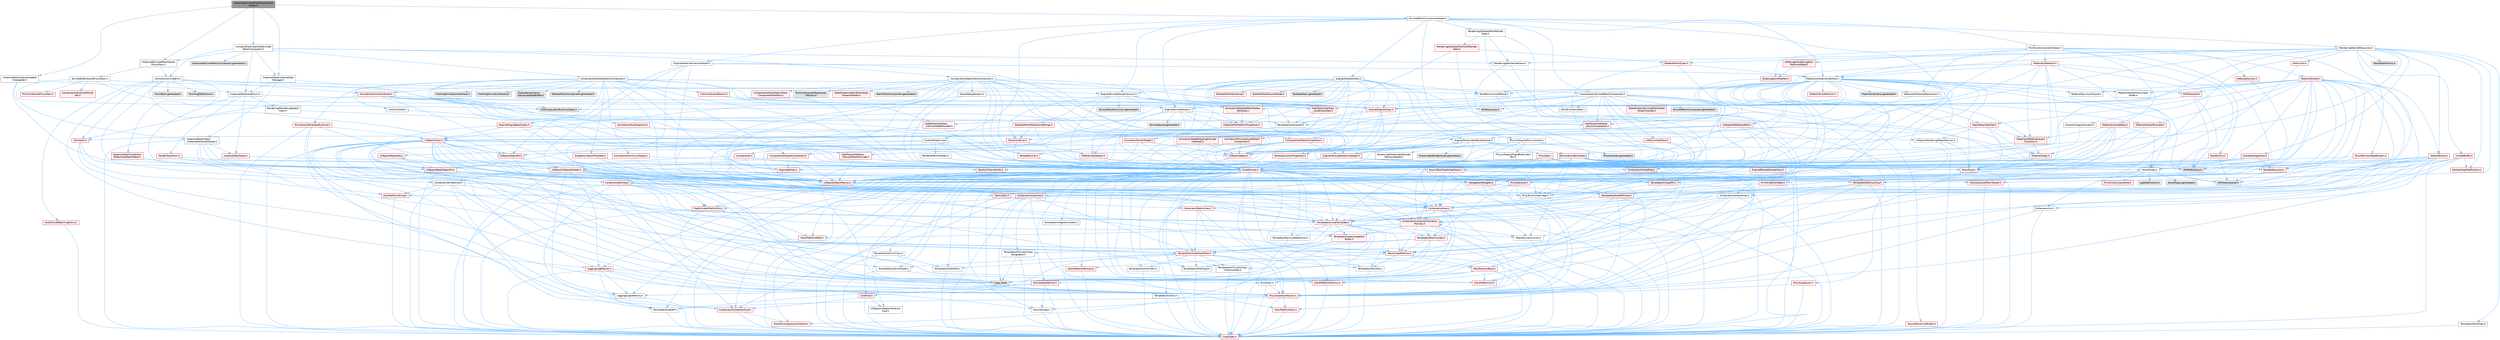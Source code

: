 digraph "InstancedSkinnedMeshComponentHelper.h"
{
 // INTERACTIVE_SVG=YES
 // LATEX_PDF_SIZE
  bgcolor="transparent";
  edge [fontname=Helvetica,fontsize=10,labelfontname=Helvetica,labelfontsize=10];
  node [fontname=Helvetica,fontsize=10,shape=box,height=0.2,width=0.4];
  Node1 [id="Node000001",label="InstancedSkinnedMeshComponent\lHelper.h",height=0.2,width=0.4,color="gray40", fillcolor="grey60", style="filled", fontcolor="black",tooltip=" "];
  Node1 -> Node2 [id="edge1_Node000001_Node000002",color="steelblue1",style="solid",tooltip=" "];
  Node2 [id="Node000002",label="Components/InstancedSkinned\lMeshComponent.h",height=0.2,width=0.4,color="grey40", fillcolor="white", style="filled",URL="$d7/da7/InstancedSkinnedMeshComponent_8h.html",tooltip=" "];
  Node2 -> Node3 [id="edge2_Node000002_Node000003",color="steelblue1",style="solid",tooltip=" "];
  Node3 [id="Node000003",label="Components/StaticMeshComponent.h",height=0.2,width=0.4,color="grey40", fillcolor="white", style="filled",URL="$da/daf/StaticMeshComponent_8h.html",tooltip=" "];
  Node3 -> Node4 [id="edge3_Node000003_Node000004",color="steelblue1",style="solid",tooltip=" "];
  Node4 [id="Node000004",label="CoreMinimal.h",height=0.2,width=0.4,color="red", fillcolor="#FFF0F0", style="filled",URL="$d7/d67/CoreMinimal_8h.html",tooltip=" "];
  Node4 -> Node5 [id="edge4_Node000004_Node000005",color="steelblue1",style="solid",tooltip=" "];
  Node5 [id="Node000005",label="CoreTypes.h",height=0.2,width=0.4,color="red", fillcolor="#FFF0F0", style="filled",URL="$dc/dec/CoreTypes_8h.html",tooltip=" "];
  Node4 -> Node19 [id="edge5_Node000004_Node000019",color="steelblue1",style="solid",tooltip=" "];
  Node19 [id="Node000019",label="CoreFwd.h",height=0.2,width=0.4,color="red", fillcolor="#FFF0F0", style="filled",URL="$d1/d1e/CoreFwd_8h.html",tooltip=" "];
  Node19 -> Node5 [id="edge6_Node000019_Node000005",color="steelblue1",style="solid",tooltip=" "];
  Node19 -> Node20 [id="edge7_Node000019_Node000020",color="steelblue1",style="solid",tooltip=" "];
  Node20 [id="Node000020",label="Containers/ContainersFwd.h",height=0.2,width=0.4,color="red", fillcolor="#FFF0F0", style="filled",URL="$d4/d0a/ContainersFwd_8h.html",tooltip=" "];
  Node20 -> Node5 [id="edge8_Node000020_Node000005",color="steelblue1",style="solid",tooltip=" "];
  Node20 -> Node21 [id="edge9_Node000020_Node000021",color="steelblue1",style="solid",tooltip=" "];
  Node21 [id="Node000021",label="Traits/IsContiguousContainer.h",height=0.2,width=0.4,color="red", fillcolor="#FFF0F0", style="filled",URL="$d5/d3c/IsContiguousContainer_8h.html",tooltip=" "];
  Node21 -> Node5 [id="edge10_Node000021_Node000005",color="steelblue1",style="solid",tooltip=" "];
  Node19 -> Node25 [id="edge11_Node000019_Node000025",color="steelblue1",style="solid",tooltip=" "];
  Node25 [id="Node000025",label="UObject/UObjectHierarchy\lFwd.h",height=0.2,width=0.4,color="grey40", fillcolor="white", style="filled",URL="$d3/d13/UObjectHierarchyFwd_8h.html",tooltip=" "];
  Node4 -> Node25 [id="edge12_Node000004_Node000025",color="steelblue1",style="solid",tooltip=" "];
  Node4 -> Node20 [id="edge13_Node000004_Node000020",color="steelblue1",style="solid",tooltip=" "];
  Node4 -> Node26 [id="edge14_Node000004_Node000026",color="steelblue1",style="solid",tooltip=" "];
  Node26 [id="Node000026",label="Misc/VarArgs.h",height=0.2,width=0.4,color="grey40", fillcolor="white", style="filled",URL="$d5/d6f/VarArgs_8h.html",tooltip=" "];
  Node26 -> Node5 [id="edge15_Node000026_Node000005",color="steelblue1",style="solid",tooltip=" "];
  Node4 -> Node27 [id="edge16_Node000004_Node000027",color="steelblue1",style="solid",tooltip=" "];
  Node27 [id="Node000027",label="Logging/LogVerbosity.h",height=0.2,width=0.4,color="grey40", fillcolor="white", style="filled",URL="$d2/d8f/LogVerbosity_8h.html",tooltip=" "];
  Node27 -> Node5 [id="edge17_Node000027_Node000005",color="steelblue1",style="solid",tooltip=" "];
  Node4 -> Node28 [id="edge18_Node000004_Node000028",color="steelblue1",style="solid",tooltip=" "];
  Node28 [id="Node000028",label="Misc/OutputDevice.h",height=0.2,width=0.4,color="red", fillcolor="#FFF0F0", style="filled",URL="$d7/d32/OutputDevice_8h.html",tooltip=" "];
  Node28 -> Node19 [id="edge19_Node000028_Node000019",color="steelblue1",style="solid",tooltip=" "];
  Node28 -> Node5 [id="edge20_Node000028_Node000005",color="steelblue1",style="solid",tooltip=" "];
  Node28 -> Node27 [id="edge21_Node000028_Node000027",color="steelblue1",style="solid",tooltip=" "];
  Node28 -> Node26 [id="edge22_Node000028_Node000026",color="steelblue1",style="solid",tooltip=" "];
  Node4 -> Node34 [id="edge23_Node000004_Node000034",color="steelblue1",style="solid",tooltip=" "];
  Node34 [id="Node000034",label="HAL/PlatformCrt.h",height=0.2,width=0.4,color="red", fillcolor="#FFF0F0", style="filled",URL="$d8/d75/PlatformCrt_8h.html",tooltip=" "];
  Node4 -> Node44 [id="edge24_Node000004_Node000044",color="steelblue1",style="solid",tooltip=" "];
  Node44 [id="Node000044",label="HAL/PlatformMisc.h",height=0.2,width=0.4,color="red", fillcolor="#FFF0F0", style="filled",URL="$d0/df5/PlatformMisc_8h.html",tooltip=" "];
  Node44 -> Node5 [id="edge25_Node000044_Node000005",color="steelblue1",style="solid",tooltip=" "];
  Node4 -> Node63 [id="edge26_Node000004_Node000063",color="steelblue1",style="solid",tooltip=" "];
  Node63 [id="Node000063",label="Misc/AssertionMacros.h",height=0.2,width=0.4,color="red", fillcolor="#FFF0F0", style="filled",URL="$d0/dfa/AssertionMacros_8h.html",tooltip=" "];
  Node63 -> Node5 [id="edge27_Node000063_Node000005",color="steelblue1",style="solid",tooltip=" "];
  Node63 -> Node44 [id="edge28_Node000063_Node000044",color="steelblue1",style="solid",tooltip=" "];
  Node63 -> Node64 [id="edge29_Node000063_Node000064",color="steelblue1",style="solid",tooltip=" "];
  Node64 [id="Node000064",label="Templates/EnableIf.h",height=0.2,width=0.4,color="grey40", fillcolor="white", style="filled",URL="$d7/d60/EnableIf_8h.html",tooltip=" "];
  Node64 -> Node5 [id="edge30_Node000064_Node000005",color="steelblue1",style="solid",tooltip=" "];
  Node63 -> Node26 [id="edge31_Node000063_Node000026",color="steelblue1",style="solid",tooltip=" "];
  Node4 -> Node72 [id="edge32_Node000004_Node000072",color="steelblue1",style="solid",tooltip=" "];
  Node72 [id="Node000072",label="Templates/IsPointer.h",height=0.2,width=0.4,color="grey40", fillcolor="white", style="filled",URL="$d7/d05/IsPointer_8h.html",tooltip=" "];
  Node72 -> Node5 [id="edge33_Node000072_Node000005",color="steelblue1",style="solid",tooltip=" "];
  Node4 -> Node73 [id="edge34_Node000004_Node000073",color="steelblue1",style="solid",tooltip=" "];
  Node73 [id="Node000073",label="HAL/PlatformMemory.h",height=0.2,width=0.4,color="red", fillcolor="#FFF0F0", style="filled",URL="$de/d68/PlatformMemory_8h.html",tooltip=" "];
  Node73 -> Node5 [id="edge35_Node000073_Node000005",color="steelblue1",style="solid",tooltip=" "];
  Node4 -> Node56 [id="edge36_Node000004_Node000056",color="steelblue1",style="solid",tooltip=" "];
  Node56 [id="Node000056",label="HAL/PlatformAtomics.h",height=0.2,width=0.4,color="red", fillcolor="#FFF0F0", style="filled",URL="$d3/d36/PlatformAtomics_8h.html",tooltip=" "];
  Node56 -> Node5 [id="edge37_Node000056_Node000005",color="steelblue1",style="solid",tooltip=" "];
  Node4 -> Node78 [id="edge38_Node000004_Node000078",color="steelblue1",style="solid",tooltip=" "];
  Node78 [id="Node000078",label="Misc/Exec.h",height=0.2,width=0.4,color="grey40", fillcolor="white", style="filled",URL="$de/ddb/Exec_8h.html",tooltip=" "];
  Node78 -> Node5 [id="edge39_Node000078_Node000005",color="steelblue1",style="solid",tooltip=" "];
  Node78 -> Node63 [id="edge40_Node000078_Node000063",color="steelblue1",style="solid",tooltip=" "];
  Node4 -> Node79 [id="edge41_Node000004_Node000079",color="steelblue1",style="solid",tooltip=" "];
  Node79 [id="Node000079",label="HAL/MemoryBase.h",height=0.2,width=0.4,color="red", fillcolor="#FFF0F0", style="filled",URL="$d6/d9f/MemoryBase_8h.html",tooltip=" "];
  Node79 -> Node5 [id="edge42_Node000079_Node000005",color="steelblue1",style="solid",tooltip=" "];
  Node79 -> Node56 [id="edge43_Node000079_Node000056",color="steelblue1",style="solid",tooltip=" "];
  Node79 -> Node34 [id="edge44_Node000079_Node000034",color="steelblue1",style="solid",tooltip=" "];
  Node79 -> Node78 [id="edge45_Node000079_Node000078",color="steelblue1",style="solid",tooltip=" "];
  Node79 -> Node28 [id="edge46_Node000079_Node000028",color="steelblue1",style="solid",tooltip=" "];
  Node4 -> Node89 [id="edge47_Node000004_Node000089",color="steelblue1",style="solid",tooltip=" "];
  Node89 [id="Node000089",label="HAL/UnrealMemory.h",height=0.2,width=0.4,color="red", fillcolor="#FFF0F0", style="filled",URL="$d9/d96/UnrealMemory_8h.html",tooltip=" "];
  Node89 -> Node5 [id="edge48_Node000089_Node000005",color="steelblue1",style="solid",tooltip=" "];
  Node89 -> Node79 [id="edge49_Node000089_Node000079",color="steelblue1",style="solid",tooltip=" "];
  Node89 -> Node73 [id="edge50_Node000089_Node000073",color="steelblue1",style="solid",tooltip=" "];
  Node89 -> Node72 [id="edge51_Node000089_Node000072",color="steelblue1",style="solid",tooltip=" "];
  Node4 -> Node91 [id="edge52_Node000004_Node000091",color="steelblue1",style="solid",tooltip=" "];
  Node91 [id="Node000091",label="Templates/IsArithmetic.h",height=0.2,width=0.4,color="grey40", fillcolor="white", style="filled",URL="$d2/d5d/IsArithmetic_8h.html",tooltip=" "];
  Node91 -> Node5 [id="edge53_Node000091_Node000005",color="steelblue1",style="solid",tooltip=" "];
  Node4 -> Node85 [id="edge54_Node000004_Node000085",color="steelblue1",style="solid",tooltip=" "];
  Node85 [id="Node000085",label="Templates/AndOrNot.h",height=0.2,width=0.4,color="grey40", fillcolor="white", style="filled",URL="$db/d0a/AndOrNot_8h.html",tooltip=" "];
  Node85 -> Node5 [id="edge55_Node000085_Node000005",color="steelblue1",style="solid",tooltip=" "];
  Node4 -> Node92 [id="edge56_Node000004_Node000092",color="steelblue1",style="solid",tooltip=" "];
  Node92 [id="Node000092",label="Templates/IsPODType.h",height=0.2,width=0.4,color="grey40", fillcolor="white", style="filled",URL="$d7/db1/IsPODType_8h.html",tooltip=" "];
  Node92 -> Node5 [id="edge57_Node000092_Node000005",color="steelblue1",style="solid",tooltip=" "];
  Node4 -> Node93 [id="edge58_Node000004_Node000093",color="steelblue1",style="solid",tooltip=" "];
  Node93 [id="Node000093",label="Templates/IsUECoreType.h",height=0.2,width=0.4,color="grey40", fillcolor="white", style="filled",URL="$d1/db8/IsUECoreType_8h.html",tooltip=" "];
  Node93 -> Node5 [id="edge59_Node000093_Node000005",color="steelblue1",style="solid",tooltip=" "];
  Node93 -> Node9 [id="edge60_Node000093_Node000009",color="steelblue1",style="solid",tooltip=" "];
  Node9 [id="Node000009",label="type_traits",height=0.2,width=0.4,color="grey60", fillcolor="#E0E0E0", style="filled",tooltip=" "];
  Node4 -> Node86 [id="edge61_Node000004_Node000086",color="steelblue1",style="solid",tooltip=" "];
  Node86 [id="Node000086",label="Templates/IsTriviallyCopy\lConstructible.h",height=0.2,width=0.4,color="grey40", fillcolor="white", style="filled",URL="$d3/d78/IsTriviallyCopyConstructible_8h.html",tooltip=" "];
  Node86 -> Node5 [id="edge62_Node000086_Node000005",color="steelblue1",style="solid",tooltip=" "];
  Node86 -> Node9 [id="edge63_Node000086_Node000009",color="steelblue1",style="solid",tooltip=" "];
  Node4 -> Node94 [id="edge64_Node000004_Node000094",color="steelblue1",style="solid",tooltip=" "];
  Node94 [id="Node000094",label="Templates/UnrealTypeTraits.h",height=0.2,width=0.4,color="red", fillcolor="#FFF0F0", style="filled",URL="$d2/d2d/UnrealTypeTraits_8h.html",tooltip=" "];
  Node94 -> Node5 [id="edge65_Node000094_Node000005",color="steelblue1",style="solid",tooltip=" "];
  Node94 -> Node72 [id="edge66_Node000094_Node000072",color="steelblue1",style="solid",tooltip=" "];
  Node94 -> Node63 [id="edge67_Node000094_Node000063",color="steelblue1",style="solid",tooltip=" "];
  Node94 -> Node85 [id="edge68_Node000094_Node000085",color="steelblue1",style="solid",tooltip=" "];
  Node94 -> Node64 [id="edge69_Node000094_Node000064",color="steelblue1",style="solid",tooltip=" "];
  Node94 -> Node91 [id="edge70_Node000094_Node000091",color="steelblue1",style="solid",tooltip=" "];
  Node94 -> Node92 [id="edge71_Node000094_Node000092",color="steelblue1",style="solid",tooltip=" "];
  Node94 -> Node93 [id="edge72_Node000094_Node000093",color="steelblue1",style="solid",tooltip=" "];
  Node94 -> Node86 [id="edge73_Node000094_Node000086",color="steelblue1",style="solid",tooltip=" "];
  Node4 -> Node64 [id="edge74_Node000004_Node000064",color="steelblue1",style="solid",tooltip=" "];
  Node4 -> Node96 [id="edge75_Node000004_Node000096",color="steelblue1",style="solid",tooltip=" "];
  Node96 [id="Node000096",label="Templates/RemoveReference.h",height=0.2,width=0.4,color="grey40", fillcolor="white", style="filled",URL="$da/dbe/RemoveReference_8h.html",tooltip=" "];
  Node96 -> Node5 [id="edge76_Node000096_Node000005",color="steelblue1",style="solid",tooltip=" "];
  Node4 -> Node97 [id="edge77_Node000004_Node000097",color="steelblue1",style="solid",tooltip=" "];
  Node97 [id="Node000097",label="Templates/IntegralConstant.h",height=0.2,width=0.4,color="grey40", fillcolor="white", style="filled",URL="$db/d1b/IntegralConstant_8h.html",tooltip=" "];
  Node97 -> Node5 [id="edge78_Node000097_Node000005",color="steelblue1",style="solid",tooltip=" "];
  Node4 -> Node98 [id="edge79_Node000004_Node000098",color="steelblue1",style="solid",tooltip=" "];
  Node98 [id="Node000098",label="Templates/IsClass.h",height=0.2,width=0.4,color="grey40", fillcolor="white", style="filled",URL="$db/dcb/IsClass_8h.html",tooltip=" "];
  Node98 -> Node5 [id="edge80_Node000098_Node000005",color="steelblue1",style="solid",tooltip=" "];
  Node4 -> Node99 [id="edge81_Node000004_Node000099",color="steelblue1",style="solid",tooltip=" "];
  Node99 [id="Node000099",label="Templates/TypeCompatible\lBytes.h",height=0.2,width=0.4,color="red", fillcolor="#FFF0F0", style="filled",URL="$df/d0a/TypeCompatibleBytes_8h.html",tooltip=" "];
  Node99 -> Node5 [id="edge82_Node000099_Node000005",color="steelblue1",style="solid",tooltip=" "];
  Node99 -> Node9 [id="edge83_Node000099_Node000009",color="steelblue1",style="solid",tooltip=" "];
  Node4 -> Node21 [id="edge84_Node000004_Node000021",color="steelblue1",style="solid",tooltip=" "];
  Node4 -> Node100 [id="edge85_Node000004_Node000100",color="steelblue1",style="solid",tooltip=" "];
  Node100 [id="Node000100",label="Templates/UnrealTemplate.h",height=0.2,width=0.4,color="red", fillcolor="#FFF0F0", style="filled",URL="$d4/d24/UnrealTemplate_8h.html",tooltip=" "];
  Node100 -> Node5 [id="edge86_Node000100_Node000005",color="steelblue1",style="solid",tooltip=" "];
  Node100 -> Node72 [id="edge87_Node000100_Node000072",color="steelblue1",style="solid",tooltip=" "];
  Node100 -> Node89 [id="edge88_Node000100_Node000089",color="steelblue1",style="solid",tooltip=" "];
  Node100 -> Node94 [id="edge89_Node000100_Node000094",color="steelblue1",style="solid",tooltip=" "];
  Node100 -> Node96 [id="edge90_Node000100_Node000096",color="steelblue1",style="solid",tooltip=" "];
  Node100 -> Node99 [id="edge91_Node000100_Node000099",color="steelblue1",style="solid",tooltip=" "];
  Node100 -> Node21 [id="edge92_Node000100_Node000021",color="steelblue1",style="solid",tooltip=" "];
  Node100 -> Node9 [id="edge93_Node000100_Node000009",color="steelblue1",style="solid",tooltip=" "];
  Node4 -> Node49 [id="edge94_Node000004_Node000049",color="steelblue1",style="solid",tooltip=" "];
  Node49 [id="Node000049",label="Math/NumericLimits.h",height=0.2,width=0.4,color="grey40", fillcolor="white", style="filled",URL="$df/d1b/NumericLimits_8h.html",tooltip=" "];
  Node49 -> Node5 [id="edge95_Node000049_Node000005",color="steelblue1",style="solid",tooltip=" "];
  Node4 -> Node104 [id="edge96_Node000004_Node000104",color="steelblue1",style="solid",tooltip=" "];
  Node104 [id="Node000104",label="HAL/PlatformMath.h",height=0.2,width=0.4,color="red", fillcolor="#FFF0F0", style="filled",URL="$dc/d53/PlatformMath_8h.html",tooltip=" "];
  Node104 -> Node5 [id="edge97_Node000104_Node000005",color="steelblue1",style="solid",tooltip=" "];
  Node4 -> Node87 [id="edge98_Node000004_Node000087",color="steelblue1",style="solid",tooltip=" "];
  Node87 [id="Node000087",label="Templates/IsTriviallyCopy\lAssignable.h",height=0.2,width=0.4,color="grey40", fillcolor="white", style="filled",URL="$d2/df2/IsTriviallyCopyAssignable_8h.html",tooltip=" "];
  Node87 -> Node5 [id="edge99_Node000087_Node000005",color="steelblue1",style="solid",tooltip=" "];
  Node87 -> Node9 [id="edge100_Node000087_Node000009",color="steelblue1",style="solid",tooltip=" "];
  Node4 -> Node112 [id="edge101_Node000004_Node000112",color="steelblue1",style="solid",tooltip=" "];
  Node112 [id="Node000112",label="Templates/MemoryOps.h",height=0.2,width=0.4,color="red", fillcolor="#FFF0F0", style="filled",URL="$db/dea/MemoryOps_8h.html",tooltip=" "];
  Node112 -> Node5 [id="edge102_Node000112_Node000005",color="steelblue1",style="solid",tooltip=" "];
  Node112 -> Node89 [id="edge103_Node000112_Node000089",color="steelblue1",style="solid",tooltip=" "];
  Node112 -> Node87 [id="edge104_Node000112_Node000087",color="steelblue1",style="solid",tooltip=" "];
  Node112 -> Node86 [id="edge105_Node000112_Node000086",color="steelblue1",style="solid",tooltip=" "];
  Node112 -> Node94 [id="edge106_Node000112_Node000094",color="steelblue1",style="solid",tooltip=" "];
  Node112 -> Node9 [id="edge107_Node000112_Node000009",color="steelblue1",style="solid",tooltip=" "];
  Node4 -> Node113 [id="edge108_Node000004_Node000113",color="steelblue1",style="solid",tooltip=" "];
  Node113 [id="Node000113",label="Containers/ContainerAllocation\lPolicies.h",height=0.2,width=0.4,color="red", fillcolor="#FFF0F0", style="filled",URL="$d7/dff/ContainerAllocationPolicies_8h.html",tooltip=" "];
  Node113 -> Node5 [id="edge109_Node000113_Node000005",color="steelblue1",style="solid",tooltip=" "];
  Node113 -> Node113 [id="edge110_Node000113_Node000113",color="steelblue1",style="solid",tooltip=" "];
  Node113 -> Node104 [id="edge111_Node000113_Node000104",color="steelblue1",style="solid",tooltip=" "];
  Node113 -> Node89 [id="edge112_Node000113_Node000089",color="steelblue1",style="solid",tooltip=" "];
  Node113 -> Node49 [id="edge113_Node000113_Node000049",color="steelblue1",style="solid",tooltip=" "];
  Node113 -> Node63 [id="edge114_Node000113_Node000063",color="steelblue1",style="solid",tooltip=" "];
  Node113 -> Node112 [id="edge115_Node000113_Node000112",color="steelblue1",style="solid",tooltip=" "];
  Node113 -> Node99 [id="edge116_Node000113_Node000099",color="steelblue1",style="solid",tooltip=" "];
  Node113 -> Node9 [id="edge117_Node000113_Node000009",color="steelblue1",style="solid",tooltip=" "];
  Node4 -> Node116 [id="edge118_Node000004_Node000116",color="steelblue1",style="solid",tooltip=" "];
  Node116 [id="Node000116",label="Templates/IsEnumClass.h",height=0.2,width=0.4,color="grey40", fillcolor="white", style="filled",URL="$d7/d15/IsEnumClass_8h.html",tooltip=" "];
  Node116 -> Node5 [id="edge119_Node000116_Node000005",color="steelblue1",style="solid",tooltip=" "];
  Node116 -> Node85 [id="edge120_Node000116_Node000085",color="steelblue1",style="solid",tooltip=" "];
  Node4 -> Node75 [id="edge121_Node000004_Node000075",color="steelblue1",style="solid",tooltip=" "];
  Node75 [id="Node000075",label="HAL/PlatformString.h",height=0.2,width=0.4,color="red", fillcolor="#FFF0F0", style="filled",URL="$db/db5/PlatformString_8h.html",tooltip=" "];
  Node75 -> Node5 [id="edge122_Node000075_Node000005",color="steelblue1",style="solid",tooltip=" "];
  Node4 -> Node137 [id="edge123_Node000004_Node000137",color="steelblue1",style="solid",tooltip=" "];
  Node137 [id="Node000137",label="Math/UnrealMathUtility.h",height=0.2,width=0.4,color="red", fillcolor="#FFF0F0", style="filled",URL="$db/db8/UnrealMathUtility_8h.html",tooltip=" "];
  Node137 -> Node5 [id="edge124_Node000137_Node000005",color="steelblue1",style="solid",tooltip=" "];
  Node137 -> Node63 [id="edge125_Node000137_Node000063",color="steelblue1",style="solid",tooltip=" "];
  Node137 -> Node104 [id="edge126_Node000137_Node000104",color="steelblue1",style="solid",tooltip=" "];
  Node4 -> Node151 [id="edge127_Node000004_Node000151",color="steelblue1",style="solid",tooltip=" "];
  Node151 [id="Node000151",label="Containers/Array.h",height=0.2,width=0.4,color="red", fillcolor="#FFF0F0", style="filled",URL="$df/dd0/Array_8h.html",tooltip=" "];
  Node151 -> Node5 [id="edge128_Node000151_Node000005",color="steelblue1",style="solid",tooltip=" "];
  Node151 -> Node63 [id="edge129_Node000151_Node000063",color="steelblue1",style="solid",tooltip=" "];
  Node151 -> Node89 [id="edge130_Node000151_Node000089",color="steelblue1",style="solid",tooltip=" "];
  Node151 -> Node94 [id="edge131_Node000151_Node000094",color="steelblue1",style="solid",tooltip=" "];
  Node151 -> Node100 [id="edge132_Node000151_Node000100",color="steelblue1",style="solid",tooltip=" "];
  Node151 -> Node113 [id="edge133_Node000151_Node000113",color="steelblue1",style="solid",tooltip=" "];
  Node151 -> Node9 [id="edge134_Node000151_Node000009",color="steelblue1",style="solid",tooltip=" "];
  Node4 -> Node196 [id="edge135_Node000004_Node000196",color="steelblue1",style="solid",tooltip=" "];
  Node196 [id="Node000196",label="Containers/BitArray.h",height=0.2,width=0.4,color="red", fillcolor="#FFF0F0", style="filled",URL="$d1/de4/BitArray_8h.html",tooltip=" "];
  Node196 -> Node113 [id="edge136_Node000196_Node000113",color="steelblue1",style="solid",tooltip=" "];
  Node196 -> Node5 [id="edge137_Node000196_Node000005",color="steelblue1",style="solid",tooltip=" "];
  Node196 -> Node56 [id="edge138_Node000196_Node000056",color="steelblue1",style="solid",tooltip=" "];
  Node196 -> Node89 [id="edge139_Node000196_Node000089",color="steelblue1",style="solid",tooltip=" "];
  Node196 -> Node137 [id="edge140_Node000196_Node000137",color="steelblue1",style="solid",tooltip=" "];
  Node196 -> Node63 [id="edge141_Node000196_Node000063",color="steelblue1",style="solid",tooltip=" "];
  Node196 -> Node51 [id="edge142_Node000196_Node000051",color="steelblue1",style="solid",tooltip=" "];
  Node51 [id="Node000051",label="Misc/EnumClassFlags.h",height=0.2,width=0.4,color="grey40", fillcolor="white", style="filled",URL="$d8/de7/EnumClassFlags_8h.html",tooltip=" "];
  Node196 -> Node64 [id="edge143_Node000196_Node000064",color="steelblue1",style="solid",tooltip=" "];
  Node196 -> Node100 [id="edge144_Node000196_Node000100",color="steelblue1",style="solid",tooltip=" "];
  Node196 -> Node94 [id="edge145_Node000196_Node000094",color="steelblue1",style="solid",tooltip=" "];
  Node4 -> Node225 [id="edge146_Node000004_Node000225",color="steelblue1",style="solid",tooltip=" "];
  Node225 [id="Node000225",label="Logging/LogMacros.h",height=0.2,width=0.4,color="red", fillcolor="#FFF0F0", style="filled",URL="$d0/d16/LogMacros_8h.html",tooltip=" "];
  Node225 -> Node5 [id="edge147_Node000225_Node000005",color="steelblue1",style="solid",tooltip=" "];
  Node225 -> Node27 [id="edge148_Node000225_Node000027",color="steelblue1",style="solid",tooltip=" "];
  Node225 -> Node63 [id="edge149_Node000225_Node000063",color="steelblue1",style="solid",tooltip=" "];
  Node225 -> Node26 [id="edge150_Node000225_Node000026",color="steelblue1",style="solid",tooltip=" "];
  Node225 -> Node64 [id="edge151_Node000225_Node000064",color="steelblue1",style="solid",tooltip=" "];
  Node225 -> Node9 [id="edge152_Node000225_Node000009",color="steelblue1",style="solid",tooltip=" "];
  Node4 -> Node238 [id="edge153_Node000004_Node000238",color="steelblue1",style="solid",tooltip=" "];
  Node238 [id="Node000238",label="Templates/SharedPointer.h",height=0.2,width=0.4,color="red", fillcolor="#FFF0F0", style="filled",URL="$d2/d17/SharedPointer_8h.html",tooltip=" "];
  Node238 -> Node5 [id="edge154_Node000238_Node000005",color="steelblue1",style="solid",tooltip=" "];
  Node238 -> Node63 [id="edge155_Node000238_Node000063",color="steelblue1",style="solid",tooltip=" "];
  Node238 -> Node89 [id="edge156_Node000238_Node000089",color="steelblue1",style="solid",tooltip=" "];
  Node238 -> Node151 [id="edge157_Node000238_Node000151",color="steelblue1",style="solid",tooltip=" "];
  Node4 -> Node260 [id="edge158_Node000004_Node000260",color="steelblue1",style="solid",tooltip=" "];
  Node260 [id="Node000260",label="Delegates/Delegate.h",height=0.2,width=0.4,color="red", fillcolor="#FFF0F0", style="filled",URL="$d4/d80/Delegate_8h.html",tooltip=" "];
  Node260 -> Node5 [id="edge159_Node000260_Node000005",color="steelblue1",style="solid",tooltip=" "];
  Node260 -> Node63 [id="edge160_Node000260_Node000063",color="steelblue1",style="solid",tooltip=" "];
  Node260 -> Node238 [id="edge161_Node000260_Node000238",color="steelblue1",style="solid",tooltip=" "];
  Node4 -> Node206 [id="edge162_Node000004_Node000206",color="steelblue1",style="solid",tooltip=" "];
  Node206 [id="Node000206",label="Misc/Optional.h",height=0.2,width=0.4,color="red", fillcolor="#FFF0F0", style="filled",URL="$d2/dae/Optional_8h.html",tooltip=" "];
  Node206 -> Node5 [id="edge163_Node000206_Node000005",color="steelblue1",style="solid",tooltip=" "];
  Node206 -> Node63 [id="edge164_Node000206_Node000063",color="steelblue1",style="solid",tooltip=" "];
  Node206 -> Node112 [id="edge165_Node000206_Node000112",color="steelblue1",style="solid",tooltip=" "];
  Node206 -> Node100 [id="edge166_Node000206_Node000100",color="steelblue1",style="solid",tooltip=" "];
  Node4 -> Node210 [id="edge167_Node000004_Node000210",color="steelblue1",style="solid",tooltip=" "];
  Node210 [id="Node000210",label="Templates/UniquePtr.h",height=0.2,width=0.4,color="red", fillcolor="#FFF0F0", style="filled",URL="$de/d1a/UniquePtr_8h.html",tooltip=" "];
  Node210 -> Node5 [id="edge168_Node000210_Node000005",color="steelblue1",style="solid",tooltip=" "];
  Node210 -> Node100 [id="edge169_Node000210_Node000100",color="steelblue1",style="solid",tooltip=" "];
  Node210 -> Node9 [id="edge170_Node000210_Node000009",color="steelblue1",style="solid",tooltip=" "];
  Node3 -> Node338 [id="edge171_Node000003_Node000338",color="steelblue1",style="solid",tooltip=" "];
  Node338 [id="Node000338",label="RHIResources.h",height=0.2,width=0.4,color="grey60", fillcolor="#E0E0E0", style="filled",tooltip=" "];
  Node3 -> Node339 [id="edge172_Node000003_Node000339",color="steelblue1",style="solid",tooltip=" "];
  Node339 [id="Node000339",label="UObject/ObjectMacros.h",height=0.2,width=0.4,color="red", fillcolor="#FFF0F0", style="filled",URL="$d8/d8d/ObjectMacros_8h.html",tooltip=" "];
  Node339 -> Node51 [id="edge173_Node000339_Node000051",color="steelblue1",style="solid",tooltip=" "];
  Node3 -> Node369 [id="edge174_Node000003_Node000369",color="steelblue1",style="solid",tooltip=" "];
  Node369 [id="Node000369",label="UObject/Object.h",height=0.2,width=0.4,color="red", fillcolor="#FFF0F0", style="filled",URL="$db/dbf/Object_8h.html",tooltip=" "];
  Node369 -> Node339 [id="edge175_Node000369_Node000339",color="steelblue1",style="solid",tooltip=" "];
  Node3 -> Node230 [id="edge176_Node000003_Node000230",color="steelblue1",style="solid",tooltip=" "];
  Node230 [id="Node000230",label="Misc/Guid.h",height=0.2,width=0.4,color="red", fillcolor="#FFF0F0", style="filled",URL="$d6/d2a/Guid_8h.html",tooltip=" "];
  Node230 -> Node5 [id="edge177_Node000230_Node000005",color="steelblue1",style="solid",tooltip=" "];
  Node230 -> Node63 [id="edge178_Node000230_Node000063",color="steelblue1",style="solid",tooltip=" "];
  Node3 -> Node397 [id="edge179_Node000003_Node000397",color="steelblue1",style="solid",tooltip=" "];
  Node397 [id="Node000397",label="UObject/Class.h",height=0.2,width=0.4,color="red", fillcolor="#FFF0F0", style="filled",URL="$d4/d05/Class_8h.html",tooltip=" "];
  Node397 -> Node151 [id="edge180_Node000397_Node000151",color="steelblue1",style="solid",tooltip=" "];
  Node397 -> Node5 [id="edge181_Node000397_Node000005",color="steelblue1",style="solid",tooltip=" "];
  Node397 -> Node34 [id="edge182_Node000397_Node000034",color="steelblue1",style="solid",tooltip=" "];
  Node397 -> Node89 [id="edge183_Node000397_Node000089",color="steelblue1",style="solid",tooltip=" "];
  Node397 -> Node225 [id="edge184_Node000397_Node000225",color="steelblue1",style="solid",tooltip=" "];
  Node397 -> Node27 [id="edge185_Node000397_Node000027",color="steelblue1",style="solid",tooltip=" "];
  Node397 -> Node63 [id="edge186_Node000397_Node000063",color="steelblue1",style="solid",tooltip=" "];
  Node397 -> Node51 [id="edge187_Node000397_Node000051",color="steelblue1",style="solid",tooltip=" "];
  Node397 -> Node230 [id="edge188_Node000397_Node000230",color="steelblue1",style="solid",tooltip=" "];
  Node397 -> Node206 [id="edge189_Node000397_Node000206",color="steelblue1",style="solid",tooltip=" "];
  Node397 -> Node64 [id="edge190_Node000397_Node000064",color="steelblue1",style="solid",tooltip=" "];
  Node397 -> Node92 [id="edge191_Node000397_Node000092",color="steelblue1",style="solid",tooltip=" "];
  Node397 -> Node93 [id="edge192_Node000397_Node000093",color="steelblue1",style="solid",tooltip=" "];
  Node397 -> Node99 [id="edge193_Node000397_Node000099",color="steelblue1",style="solid",tooltip=" "];
  Node397 -> Node100 [id="edge194_Node000397_Node000100",color="steelblue1",style="solid",tooltip=" "];
  Node397 -> Node94 [id="edge195_Node000397_Node000094",color="steelblue1",style="solid",tooltip=" "];
  Node397 -> Node369 [id="edge196_Node000397_Node000369",color="steelblue1",style="solid",tooltip=" "];
  Node397 -> Node339 [id="edge197_Node000397_Node000339",color="steelblue1",style="solid",tooltip=" "];
  Node397 -> Node376 [id="edge198_Node000397_Node000376",color="steelblue1",style="solid",tooltip=" "];
  Node376 [id="Node000376",label="UObject/UObjectGlobals.h",height=0.2,width=0.4,color="red", fillcolor="#FFF0F0", style="filled",URL="$d0/da9/UObjectGlobals_8h.html",tooltip=" "];
  Node376 -> Node151 [id="edge199_Node000376_Node000151",color="steelblue1",style="solid",tooltip=" "];
  Node376 -> Node189 [id="edge200_Node000376_Node000189",color="steelblue1",style="solid",tooltip=" "];
  Node189 [id="Node000189",label="Containers/ArrayView.h",height=0.2,width=0.4,color="red", fillcolor="#FFF0F0", style="filled",URL="$d7/df4/ArrayView_8h.html",tooltip=" "];
  Node189 -> Node5 [id="edge201_Node000189_Node000005",color="steelblue1",style="solid",tooltip=" "];
  Node189 -> Node20 [id="edge202_Node000189_Node000020",color="steelblue1",style="solid",tooltip=" "];
  Node189 -> Node63 [id="edge203_Node000189_Node000063",color="steelblue1",style="solid",tooltip=" "];
  Node189 -> Node94 [id="edge204_Node000189_Node000094",color="steelblue1",style="solid",tooltip=" "];
  Node189 -> Node151 [id="edge205_Node000189_Node000151",color="steelblue1",style="solid",tooltip=" "];
  Node189 -> Node137 [id="edge206_Node000189_Node000137",color="steelblue1",style="solid",tooltip=" "];
  Node189 -> Node9 [id="edge207_Node000189_Node000009",color="steelblue1",style="solid",tooltip=" "];
  Node376 -> Node113 [id="edge208_Node000376_Node000113",color="steelblue1",style="solid",tooltip=" "];
  Node376 -> Node20 [id="edge209_Node000376_Node000020",color="steelblue1",style="solid",tooltip=" "];
  Node376 -> Node5 [id="edge210_Node000376_Node000005",color="steelblue1",style="solid",tooltip=" "];
  Node376 -> Node260 [id="edge211_Node000376_Node000260",color="steelblue1",style="solid",tooltip=" "];
  Node376 -> Node225 [id="edge212_Node000376_Node000225",color="steelblue1",style="solid",tooltip=" "];
  Node376 -> Node27 [id="edge213_Node000376_Node000027",color="steelblue1",style="solid",tooltip=" "];
  Node376 -> Node63 [id="edge214_Node000376_Node000063",color="steelblue1",style="solid",tooltip=" "];
  Node376 -> Node51 [id="edge215_Node000376_Node000051",color="steelblue1",style="solid",tooltip=" "];
  Node376 -> Node210 [id="edge216_Node000376_Node000210",color="steelblue1",style="solid",tooltip=" "];
  Node376 -> Node100 [id="edge217_Node000376_Node000100",color="steelblue1",style="solid",tooltip=" "];
  Node376 -> Node339 [id="edge218_Node000376_Node000339",color="steelblue1",style="solid",tooltip=" "];
  Node397 -> Node392 [id="edge219_Node000397_Node000392",color="steelblue1",style="solid",tooltip=" "];
  Node392 [id="Node000392",label="UObject/ObjectPtr.h",height=0.2,width=0.4,color="red", fillcolor="#FFF0F0", style="filled",URL="$d6/d75/ObjectPtr_8h.html",tooltip=" "];
  Node392 -> Node376 [id="edge220_Node000392_Node000376",color="steelblue1",style="solid",tooltip=" "];
  Node392 -> Node9 [id="edge221_Node000392_Node000009",color="steelblue1",style="solid",tooltip=" "];
  Node397 -> Node9 [id="edge222_Node000397_Node000009",color="steelblue1",style="solid",tooltip=" "];
  Node3 -> Node423 [id="edge223_Node000003_Node000423",color="steelblue1",style="solid",tooltip=" "];
  Node423 [id="Node000423",label="Engine/EngineTypes.h",height=0.2,width=0.4,color="red", fillcolor="#FFF0F0", style="filled",URL="$df/dcf/EngineTypes_8h.html",tooltip=" "];
  Node423 -> Node51 [id="edge224_Node000423_Node000051",color="steelblue1",style="solid",tooltip=" "];
  Node423 -> Node339 [id="edge225_Node000423_Node000339",color="steelblue1",style="solid",tooltip=" "];
  Node423 -> Node369 [id="edge226_Node000423_Node000369",color="steelblue1",style="solid",tooltip=" "];
  Node423 -> Node397 [id="edge227_Node000423_Node000397",color="steelblue1",style="solid",tooltip=" "];
  Node423 -> Node424 [id="edge228_Node000423_Node000424",color="steelblue1",style="solid",tooltip=" "];
  Node424 [id="Node000424",label="Templates/SubclassOf.h",height=0.2,width=0.4,color="grey40", fillcolor="white", style="filled",URL="$d5/db4/SubclassOf_8h.html",tooltip=" "];
  Node424 -> Node397 [id="edge229_Node000424_Node000397",color="steelblue1",style="solid",tooltip=" "];
  Node424 -> Node9 [id="edge230_Node000424_Node000009",color="steelblue1",style="solid",tooltip=" "];
  Node3 -> Node430 [id="edge231_Node000003_Node000430",color="steelblue1",style="solid",tooltip=" "];
  Node430 [id="Node000430",label="Engine/TextureStreamingTypes.h",height=0.2,width=0.4,color="red", fillcolor="#FFF0F0", style="filled",URL="$d5/df4/TextureStreamingTypes_8h.html",tooltip=" "];
  Node430 -> Node4 [id="edge232_Node000430_Node000004",color="steelblue1",style="solid",tooltip=" "];
  Node430 -> Node339 [id="edge233_Node000430_Node000339",color="steelblue1",style="solid",tooltip=" "];
  Node430 -> Node230 [id="edge234_Node000430_Node000230",color="steelblue1",style="solid",tooltip=" "];
  Node430 -> Node434 [id="edge235_Node000430_Node000434",color="steelblue1",style="solid",tooltip=" "];
  Node434 [id="Node000434",label="RHIDefinitions.h",height=0.2,width=0.4,color="grey60", fillcolor="#E0E0E0", style="filled",tooltip=" "];
  Node430 -> Node435 [id="edge236_Node000430_Node000435",color="steelblue1",style="solid",tooltip=" "];
  Node435 [id="Node000435",label="SceneTypes.h",height=0.2,width=0.4,color="grey40", fillcolor="white", style="filled",URL="$d0/dc4/SceneTypes_8h.html",tooltip=" "];
  Node435 -> Node339 [id="edge237_Node000435_Node000339",color="steelblue1",style="solid",tooltip=" "];
  Node435 -> Node267 [id="edge238_Node000435_Node000267",color="steelblue1",style="solid",tooltip=" "];
  Node267 [id="Node000267",label="Templates/RefCounting.h",height=0.2,width=0.4,color="red", fillcolor="#FFF0F0", style="filled",URL="$d4/d7e/RefCounting_8h.html",tooltip=" "];
  Node267 -> Node5 [id="edge239_Node000267_Node000005",color="steelblue1",style="solid",tooltip=" "];
  Node267 -> Node56 [id="edge240_Node000267_Node000056",color="steelblue1",style="solid",tooltip=" "];
  Node267 -> Node63 [id="edge241_Node000267_Node000063",color="steelblue1",style="solid",tooltip=" "];
  Node267 -> Node100 [id="edge242_Node000267_Node000100",color="steelblue1",style="solid",tooltip=" "];
  Node267 -> Node9 [id="edge243_Node000267_Node000009",color="steelblue1",style="solid",tooltip=" "];
  Node435 -> Node436 [id="edge244_Node000435_Node000436",color="steelblue1",style="solid",tooltip=" "];
  Node436 [id="Node000436",label="Containers/List.h",height=0.2,width=0.4,color="grey40", fillcolor="white", style="filled",URL="$de/d88/List_8h.html",tooltip=" "];
  Node436 -> Node5 [id="edge245_Node000436_Node000005",color="steelblue1",style="solid",tooltip=" "];
  Node436 -> Node63 [id="edge246_Node000436_Node000063",color="steelblue1",style="solid",tooltip=" "];
  Node435 -> Node437 [id="edge247_Node000435_Node000437",color="steelblue1",style="solid",tooltip=" "];
  Node437 [id="Node000437",label="PrimitiveDirtyState.h",height=0.2,width=0.4,color="red", fillcolor="#FFF0F0", style="filled",URL="$d8/d16/PrimitiveDirtyState_8h.html",tooltip=" "];
  Node437 -> Node51 [id="edge248_Node000437_Node000051",color="steelblue1",style="solid",tooltip=" "];
  Node435 -> Node438 [id="edge249_Node000435_Node000438",color="steelblue1",style="solid",tooltip=" "];
  Node438 [id="Node000438",label="PrimitiveComponentId.h",height=0.2,width=0.4,color="red", fillcolor="#FFF0F0", style="filled",URL="$d6/de7/PrimitiveComponentId_8h.html",tooltip=" "];
  Node435 -> Node439 [id="edge250_Node000435_Node000439",color="steelblue1",style="solid",tooltip=" "];
  Node439 [id="Node000439",label="LightDefinitions.h",height=0.2,width=0.4,color="grey60", fillcolor="#E0E0E0", style="filled",tooltip=" "];
  Node435 -> Node440 [id="edge251_Node000435_Node000440",color="steelblue1",style="solid",tooltip=" "];
  Node440 [id="Node000440",label="SceneTypes.generated.h",height=0.2,width=0.4,color="grey60", fillcolor="#E0E0E0", style="filled",tooltip=" "];
  Node3 -> Node442 [id="edge252_Node000003_Node000442",color="steelblue1",style="solid",tooltip=" "];
  Node442 [id="Node000442",label="Components/MeshComponent.h",height=0.2,width=0.4,color="red", fillcolor="#FFF0F0", style="filled",URL="$dd/d57/MeshComponent_8h.html",tooltip=" "];
  Node442 -> Node4 [id="edge253_Node000442_Node000004",color="steelblue1",style="solid",tooltip=" "];
  Node442 -> Node339 [id="edge254_Node000442_Node000339",color="steelblue1",style="solid",tooltip=" "];
  Node442 -> Node430 [id="edge255_Node000442_Node000430",color="steelblue1",style="solid",tooltip=" "];
  Node442 -> Node273 [id="edge256_Node000442_Node000273",color="steelblue1",style="solid",tooltip=" "];
  Node273 [id="Node000273",label="Containers/SortedMap.h",height=0.2,width=0.4,color="red", fillcolor="#FFF0F0", style="filled",URL="$d1/dcf/SortedMap_8h.html",tooltip=" "];
  Node3 -> Node687 [id="edge257_Node000003_Node000687",color="steelblue1",style="solid",tooltip=" "];
  Node687 [id="Node000687",label="Components/ActorStaticMesh\lComponentInterface.h",height=0.2,width=0.4,color="red", fillcolor="#FFF0F0", style="filled",URL="$dc/d70/ActorStaticMeshComponentInterface_8h.html",tooltip=" "];
  Node3 -> Node688 [id="edge258_Node000003_Node000688",color="steelblue1",style="solid",tooltip=" "];
  Node688 [id="Node000688",label="PackedNormal.h",height=0.2,width=0.4,color="red", fillcolor="#FFF0F0", style="filled",URL="$d0/d7d/PackedNormal_8h.html",tooltip=" "];
  Node688 -> Node4 [id="edge259_Node000688_Node000004",color="steelblue1",style="solid",tooltip=" "];
  Node3 -> Node210 [id="edge260_Node000003_Node000210",color="steelblue1",style="solid",tooltip=" "];
  Node3 -> Node689 [id="edge261_Node000003_Node000689",color="steelblue1",style="solid",tooltip=" "];
  Node689 [id="Node000689",label="Runtime/Launch/Resources\l/Version.h",height=0.2,width=0.4,color="grey60", fillcolor="#E0E0E0", style="filled",tooltip=" "];
  Node3 -> Node690 [id="edge262_Node000003_Node000690",color="steelblue1",style="solid",tooltip=" "];
  Node690 [id="Node000690",label="UObject/RenderingObjectVersion.h",height=0.2,width=0.4,color="grey40", fillcolor="white", style="filled",URL="$d8/d63/RenderingObjectVersion_8h.html",tooltip=" "];
  Node690 -> Node5 [id="edge263_Node000690_Node000005",color="steelblue1",style="solid",tooltip=" "];
  Node690 -> Node230 [id="edge264_Node000690_Node000230",color="steelblue1",style="solid",tooltip=" "];
  Node3 -> Node435 [id="edge265_Node000003_Node000435",color="steelblue1",style="solid",tooltip=" "];
  Node3 -> Node691 [id="edge266_Node000003_Node000691",color="steelblue1",style="solid",tooltip=" "];
  Node691 [id="Node000691",label="DrawDebugHelpers.h",height=0.2,width=0.4,color="grey40", fillcolor="white", style="filled",URL="$d9/d46/DrawDebugHelpers_8h.html",tooltip=" "];
  Node691 -> Node4 [id="edge267_Node000691_Node000004",color="steelblue1",style="solid",tooltip=" "];
  Node691 -> Node423 [id="edge268_Node000691_Node000423",color="steelblue1",style="solid",tooltip=" "];
  Node691 -> Node479 [id="edge269_Node000691_Node000479",color="steelblue1",style="solid",tooltip=" "];
  Node479 [id="Node000479",label="EngineDefines.h",height=0.2,width=0.4,color="red", fillcolor="#FFF0F0", style="filled",URL="$de/d63/EngineDefines_8h.html",tooltip=" "];
  Node3 -> Node692 [id="edge270_Node000003_Node000692",color="steelblue1",style="solid",tooltip=" "];
  Node692 [id="Node000692",label="StateStream/StaticMeshState\lStreamHandle.h",height=0.2,width=0.4,color="red", fillcolor="#FFF0F0", style="filled",URL="$da/d4d/StaticMeshStateStreamHandle_8h.html",tooltip=" "];
  Node3 -> Node695 [id="edge271_Node000003_Node000695",color="steelblue1",style="solid",tooltip=" "];
  Node695 [id="Node000695",label="StaticMeshComponent.generated.h",height=0.2,width=0.4,color="grey60", fillcolor="#E0E0E0", style="filled",tooltip=" "];
  Node2 -> Node696 [id="edge272_Node000002_Node000696",color="steelblue1",style="solid",tooltip=" "];
  Node696 [id="Node000696",label="Components/SkeletalMeshComponent.h",height=0.2,width=0.4,color="grey40", fillcolor="white", style="filled",URL="$d8/db5/SkeletalMeshComponent_8h.html",tooltip=" "];
  Node696 -> Node4 [id="edge273_Node000696_Node000004",color="steelblue1",style="solid",tooltip=" "];
  Node696 -> Node339 [id="edge274_Node000696_Node000339",color="steelblue1",style="solid",tooltip=" "];
  Node696 -> Node423 [id="edge275_Node000696_Node000423",color="steelblue1",style="solid",tooltip=" "];
  Node696 -> Node484 [id="edge276_Node000696_Node000484",color="steelblue1",style="solid",tooltip=" "];
  Node484 [id="Node000484",label="Engine/EngineBaseTypes.h",height=0.2,width=0.4,color="red", fillcolor="#FFF0F0", style="filled",URL="$d6/d1a/EngineBaseTypes_8h.html",tooltip=" "];
  Node484 -> Node339 [id="edge277_Node000484_Node000339",color="steelblue1",style="solid",tooltip=" "];
  Node484 -> Node369 [id="edge278_Node000484_Node000369",color="steelblue1",style="solid",tooltip=" "];
  Node484 -> Node397 [id="edge279_Node000484_Node000397",color="steelblue1",style="solid",tooltip=" "];
  Node484 -> Node411 [id="edge280_Node000484_Node000411",color="steelblue1",style="solid",tooltip=" "];
  Node411 [id="Node000411",label="UObject/WeakObjectPtr.h",height=0.2,width=0.4,color="red", fillcolor="#FFF0F0", style="filled",URL="$d6/d96/WeakObjectPtr_8h.html",tooltip=" "];
  Node411 -> Node5 [id="edge281_Node000411_Node000005",color="steelblue1",style="solid",tooltip=" "];
  Node411 -> Node63 [id="edge282_Node000411_Node000063",color="steelblue1",style="solid",tooltip=" "];
  Node411 -> Node100 [id="edge283_Node000411_Node000100",color="steelblue1",style="solid",tooltip=" "];
  Node411 -> Node9 [id="edge284_Node000411_Node000009",color="steelblue1",style="solid",tooltip=" "];
  Node696 -> Node478 [id="edge285_Node000696_Node000478",color="steelblue1",style="solid",tooltip=" "];
  Node478 [id="Node000478",label="Components/SceneComponent.h",height=0.2,width=0.4,color="red", fillcolor="#FFF0F0", style="filled",URL="$dd/de8/SceneComponent_8h.html",tooltip=" "];
  Node478 -> Node479 [id="edge286_Node000478_Node000479",color="steelblue1",style="solid",tooltip=" "];
  Node478 -> Node339 [id="edge287_Node000478_Node000339",color="steelblue1",style="solid",tooltip=" "];
  Node478 -> Node376 [id="edge288_Node000478_Node000376",color="steelblue1",style="solid",tooltip=" "];
  Node696 -> Node479 [id="edge289_Node000696_Node000479",color="steelblue1",style="solid",tooltip=" "];
  Node696 -> Node577 [id="edge290_Node000696_Node000577",color="steelblue1",style="solid",tooltip=" "];
  Node577 [id="Node000577",label="CollisionQueryParams.h",height=0.2,width=0.4,color="red", fillcolor="#FFF0F0", style="filled",URL="$d0/d44/CollisionQueryParams_8h.html",tooltip=" "];
  Node577 -> Node4 [id="edge291_Node000577_Node000004",color="steelblue1",style="solid",tooltip=" "];
  Node577 -> Node423 [id="edge292_Node000577_Node000423",color="steelblue1",style="solid",tooltip=" "];
  Node696 -> Node697 [id="edge293_Node000696_Node000697",color="steelblue1",style="solid",tooltip=" "];
  Node697 [id="Node000697",label="Interfaces/Interface\l_CollisionDataProvider.h",height=0.2,width=0.4,color="red", fillcolor="#FFF0F0", style="filled",URL="$d7/d54/Interface__CollisionDataProvider_8h.html",tooltip=" "];
  Node697 -> Node4 [id="edge294_Node000697_Node000004",color="steelblue1",style="solid",tooltip=" "];
  Node697 -> Node339 [id="edge295_Node000697_Node000339",color="steelblue1",style="solid",tooltip=" "];
  Node696 -> Node700 [id="edge296_Node000696_Node000700",color="steelblue1",style="solid",tooltip=" "];
  Node700 [id="Node000700",label="Animation/AnimationAsset.h",height=0.2,width=0.4,color="red", fillcolor="#FFF0F0", style="filled",URL="$d4/df8/AnimationAsset_8h.html",tooltip=" "];
  Node700 -> Node4 [id="edge297_Node000700_Node000004",color="steelblue1",style="solid",tooltip=" "];
  Node700 -> Node339 [id="edge298_Node000700_Node000339",color="steelblue1",style="solid",tooltip=" "];
  Node700 -> Node369 [id="edge299_Node000700_Node000369",color="steelblue1",style="solid",tooltip=" "];
  Node700 -> Node230 [id="edge300_Node000700_Node000230",color="steelblue1",style="solid",tooltip=" "];
  Node700 -> Node424 [id="edge301_Node000700_Node000424",color="steelblue1",style="solid",tooltip=" "];
  Node700 -> Node509 [id="edge302_Node000700_Node000509",color="steelblue1",style="solid",tooltip=" "];
  Node509 [id="Node000509",label="Interfaces/Interface\l_AssetUserData.h",height=0.2,width=0.4,color="red", fillcolor="#FFF0F0", style="filled",URL="$de/d85/Interface__AssetUserData_8h.html",tooltip=" "];
  Node509 -> Node339 [id="edge303_Node000509_Node000339",color="steelblue1",style="solid",tooltip=" "];
  Node509 -> Node424 [id="edge304_Node000509_Node000424",color="steelblue1",style="solid",tooltip=" "];
  Node700 -> Node714 [id="edge305_Node000700_Node000714",color="steelblue1",style="solid",tooltip=" "];
  Node714 [id="Node000714",label="Interfaces/Interface\l_PreviewMeshProvider.h",height=0.2,width=0.4,color="red", fillcolor="#FFF0F0", style="filled",URL="$d0/daf/Interface__PreviewMeshProvider_8h.html",tooltip=" "];
  Node714 -> Node4 [id="edge306_Node000714_Node000004",color="steelblue1",style="solid",tooltip=" "];
  Node714 -> Node339 [id="edge307_Node000714_Node000339",color="steelblue1",style="solid",tooltip=" "];
  Node700 -> Node716 [id="edge308_Node000700_Node000716",color="steelblue1",style="solid",tooltip=" "];
  Node716 [id="Node000716",label="IO/IoHash.h",height=0.2,width=0.4,color="red", fillcolor="#FFF0F0", style="filled",URL="$d0/d97/IoHash_8h.html",tooltip=" "];
  Node716 -> Node75 [id="edge309_Node000716_Node000075",color="steelblue1",style="solid",tooltip=" "];
  Node716 -> Node89 [id="edge310_Node000716_Node000089",color="steelblue1",style="solid",tooltip=" "];
  Node716 -> Node63 [id="edge311_Node000716_Node000063",color="steelblue1",style="solid",tooltip=" "];
  Node696 -> Node722 [id="edge312_Node000696_Node000722",color="steelblue1",style="solid",tooltip=" "];
  Node722 [id="Node000722",label="Animation/AnimCurveTypes.h",height=0.2,width=0.4,color="red", fillcolor="#FFF0F0", style="filled",URL="$d2/d19/AnimCurveTypes_8h.html",tooltip=" "];
  Node722 -> Node4 [id="edge313_Node000722_Node000004",color="steelblue1",style="solid",tooltip=" "];
  Node722 -> Node339 [id="edge314_Node000722_Node000339",color="steelblue1",style="solid",tooltip=" "];
  Node696 -> Node744 [id="edge315_Node000696_Node000744",color="steelblue1",style="solid",tooltip=" "];
  Node744 [id="Node000744",label="Components/SkinnedMeshComponent.h",height=0.2,width=0.4,color="grey40", fillcolor="white", style="filled",URL="$da/d62/SkinnedMeshComponent_8h.html",tooltip=" "];
  Node744 -> Node4 [id="edge316_Node000744_Node000004",color="steelblue1",style="solid",tooltip=" "];
  Node744 -> Node745 [id="edge317_Node000744_Node000745",color="steelblue1",style="solid",tooltip=" "];
  Node745 [id="Node000745",label="GPUSkinPublicDefs.h",height=0.2,width=0.4,color="grey40", fillcolor="white", style="filled",URL="$dc/d3c/GPUSkinPublicDefs_8h.html",tooltip=" "];
  Node745 -> Node4 [id="edge318_Node000745_Node000004",color="steelblue1",style="solid",tooltip=" "];
  Node744 -> Node339 [id="edge319_Node000744_Node000339",color="steelblue1",style="solid",tooltip=" "];
  Node744 -> Node369 [id="edge320_Node000744_Node000369",color="steelblue1",style="solid",tooltip=" "];
  Node744 -> Node423 [id="edge321_Node000744_Node000423",color="steelblue1",style="solid",tooltip=" "];
  Node744 -> Node478 [id="edge322_Node000744_Node000478",color="steelblue1",style="solid",tooltip=" "];
  Node744 -> Node675 [id="edge323_Node000744_Node000675",color="steelblue1",style="solid",tooltip=" "];
  Node675 [id="Node000675",label="Interfaces/Interface\l_AsyncCompilation.h",height=0.2,width=0.4,color="red", fillcolor="#FFF0F0", style="filled",URL="$d8/dd7/Interface__AsyncCompilation_8h.html",tooltip=" "];
  Node675 -> Node4 [id="edge324_Node000675_Node000004",color="steelblue1",style="solid",tooltip=" "];
  Node675 -> Node339 [id="edge325_Node000675_Node000339",color="steelblue1",style="solid",tooltip=" "];
  Node744 -> Node430 [id="edge326_Node000744_Node000430",color="steelblue1",style="solid",tooltip=" "];
  Node744 -> Node442 [id="edge327_Node000744_Node000442",color="steelblue1",style="solid",tooltip=" "];
  Node744 -> Node273 [id="edge328_Node000744_Node000273",color="steelblue1",style="solid",tooltip=" "];
  Node744 -> Node746 [id="edge329_Node000744_Node000746",color="steelblue1",style="solid",tooltip=" "];
  Node746 [id="Node000746",label="LODSyncInterface.h",height=0.2,width=0.4,color="red", fillcolor="#FFF0F0", style="filled",URL="$d1/d93/LODSyncInterface_8h.html",tooltip=" "];
  Node746 -> Node4 [id="edge330_Node000746_Node000004",color="steelblue1",style="solid",tooltip=" "];
  Node746 -> Node339 [id="edge331_Node000746_Node000339",color="steelblue1",style="solid",tooltip=" "];
  Node746 -> Node369 [id="edge332_Node000746_Node000369",color="steelblue1",style="solid",tooltip=" "];
  Node744 -> Node748 [id="edge333_Node000744_Node000748",color="steelblue1",style="solid",tooltip=" "];
  Node748 [id="Node000748",label="BoneContainer.h",height=0.2,width=0.4,color="red", fillcolor="#FFF0F0", style="filled",URL="$d9/d68/BoneContainer_8h.html",tooltip=" "];
  Node748 -> Node4 [id="edge334_Node000748_Node000004",color="steelblue1",style="solid",tooltip=" "];
  Node748 -> Node339 [id="edge335_Node000748_Node000339",color="steelblue1",style="solid",tooltip=" "];
  Node748 -> Node411 [id="edge336_Node000748_Node000411",color="steelblue1",style="solid",tooltip=" "];
  Node748 -> Node749 [id="edge337_Node000748_Node000749",color="steelblue1",style="solid",tooltip=" "];
  Node749 [id="Node000749",label="ReferenceSkeleton.h",height=0.2,width=0.4,color="red", fillcolor="#FFF0F0", style="filled",URL="$df/d4f/ReferenceSkeleton_8h.html",tooltip=" "];
  Node749 -> Node4 [id="edge338_Node000749_Node000004",color="steelblue1",style="solid",tooltip=" "];
  Node744 -> Node752 [id="edge339_Node000744_Node000752",color="steelblue1",style="solid",tooltip=" "];
  Node752 [id="Node000752",label="ClothingSystemRuntimeTypes.h",height=0.2,width=0.4,color="grey60", fillcolor="#E0E0E0", style="filled",tooltip=" "];
  Node744 -> Node753 [id="edge340_Node000744_Node000753",color="steelblue1",style="solid",tooltip=" "];
  Node753 [id="Node000753",label="StateStream/SkinnedMeshState\lStreamHandle.h",height=0.2,width=0.4,color="red", fillcolor="#FFF0F0", style="filled",URL="$d7/d21/SkinnedMeshStateStreamHandle_8h.html",tooltip=" "];
  Node744 -> Node755 [id="edge341_Node000744_Node000755",color="steelblue1",style="solid",tooltip=" "];
  Node755 [id="Node000755",label="Async/RecursiveMutex.h",height=0.2,width=0.4,color="red", fillcolor="#FFF0F0", style="filled",URL="$db/dd5/RecursiveMutex_8h.html",tooltip=" "];
  Node755 -> Node5 [id="edge342_Node000755_Node000005",color="steelblue1",style="solid",tooltip=" "];
  Node744 -> Node252 [id="edge343_Node000744_Node000252",color="steelblue1",style="solid",tooltip=" "];
  Node252 [id="Node000252",label="Misc/ScopeLock.h",height=0.2,width=0.4,color="red", fillcolor="#FFF0F0", style="filled",URL="$de/d73/ScopeLock_8h.html",tooltip=" "];
  Node252 -> Node5 [id="edge344_Node000252_Node000005",color="steelblue1",style="solid",tooltip=" "];
  Node252 -> Node63 [id="edge345_Node000252_Node000063",color="steelblue1",style="solid",tooltip=" "];
  Node744 -> Node756 [id="edge346_Node000744_Node000756",color="steelblue1",style="solid",tooltip=" "];
  Node756 [id="Node000756",label="SkinnedMeshComponent.generated.h",height=0.2,width=0.4,color="grey60", fillcolor="#E0E0E0", style="filled",tooltip=" "];
  Node696 -> Node757 [id="edge347_Node000696_Node000757",color="steelblue1",style="solid",tooltip=" "];
  Node757 [id="Node000757",label="ClothSimData.h",height=0.2,width=0.4,color="grey40", fillcolor="white", style="filled",URL="$de/d35/ClothSimData_8h.html",tooltip=" "];
  Node757 -> Node4 [id="edge348_Node000757_Node000004",color="steelblue1",style="solid",tooltip=" "];
  Node696 -> Node758 [id="edge349_Node000696_Node000758",color="steelblue1",style="solid",tooltip=" "];
  Node758 [id="Node000758",label="SingleAnimationPlayData.h",height=0.2,width=0.4,color="red", fillcolor="#FFF0F0", style="filled",URL="$d3/ded/SingleAnimationPlayData_8h.html",tooltip=" "];
  Node758 -> Node4 [id="edge350_Node000758_Node000004",color="steelblue1",style="solid",tooltip=" "];
  Node758 -> Node339 [id="edge351_Node000758_Node000339",color="steelblue1",style="solid",tooltip=" "];
  Node696 -> Node760 [id="edge352_Node000696_Node000760",color="steelblue1",style="solid",tooltip=" "];
  Node760 [id="Node000760",label="Animation/PoseSnapshot.h",height=0.2,width=0.4,color="red", fillcolor="#FFF0F0", style="filled",URL="$d6/d8c/PoseSnapshot_8h.html",tooltip=" "];
  Node760 -> Node4 [id="edge353_Node000760_Node000004",color="steelblue1",style="solid",tooltip=" "];
  Node696 -> Node752 [id="edge354_Node000696_Node000752",color="steelblue1",style="solid",tooltip=" "];
  Node696 -> Node762 [id="edge355_Node000696_Node000762",color="steelblue1",style="solid",tooltip=" "];
  Node762 [id="Node000762",label="ClothingSimulationInterface.h",height=0.2,width=0.4,color="grey60", fillcolor="#E0E0E0", style="filled",tooltip=" "];
  Node696 -> Node763 [id="edge356_Node000696_Node000763",color="steelblue1",style="solid",tooltip=" "];
  Node763 [id="Node000763",label="ClothingSimulationFactory.h",height=0.2,width=0.4,color="grey60", fillcolor="#E0E0E0", style="filled",tooltip=" "];
  Node696 -> Node764 [id="edge357_Node000696_Node000764",color="steelblue1",style="solid",tooltip=" "];
  Node764 [id="Node000764",label="Animation/AttributesRuntime.h",height=0.2,width=0.4,color="red", fillcolor="#FFF0F0", style="filled",URL="$dc/dc1/AttributesRuntime_8h.html",tooltip=" "];
  Node764 -> Node189 [id="edge358_Node000764_Node000189",color="steelblue1",style="solid",tooltip=" "];
  Node764 -> Node20 [id="edge359_Node000764_Node000020",color="steelblue1",style="solid",tooltip=" "];
  Node764 -> Node5 [id="edge360_Node000764_Node000005",color="steelblue1",style="solid",tooltip=" "];
  Node764 -> Node63 [id="edge361_Node000764_Node000063",color="steelblue1",style="solid",tooltip=" "];
  Node764 -> Node397 [id="edge362_Node000764_Node000397",color="steelblue1",style="solid",tooltip=" "];
  Node696 -> Node768 [id="edge363_Node000696_Node000768",color="steelblue1",style="solid",tooltip=" "];
  Node768 [id="Node000768",label="Chaos/Serialization\l/SerializedDataBuffer.h",height=0.2,width=0.4,color="grey60", fillcolor="#E0E0E0", style="filled",tooltip=" "];
  Node696 -> Node769 [id="edge364_Node000696_Node000769",color="steelblue1",style="solid",tooltip=" "];
  Node769 [id="Node000769",label="SkeletalMeshComponent.generated.h",height=0.2,width=0.4,color="grey60", fillcolor="#E0E0E0", style="filled",tooltip=" "];
  Node2 -> Node770 [id="edge365_Node000002_Node000770",color="steelblue1",style="solid",tooltip=" "];
  Node770 [id="Node000770",label="Rendering/NaniteInterface.h",height=0.2,width=0.4,color="grey40", fillcolor="white", style="filled",URL="$db/d5d/NaniteInterface_8h.html",tooltip=" "];
  Node770 -> Node4 [id="edge366_Node000770_Node000004",color="steelblue1",style="solid",tooltip=" "];
  Node770 -> Node771 [id="edge367_Node000770_Node000771",color="steelblue1",style="solid",tooltip=" "];
  Node771 [id="Node000771",label="RenderResource.h",height=0.2,width=0.4,color="red", fillcolor="#FFF0F0", style="filled",URL="$d1/ddb/RenderResource_8h.html",tooltip=" "];
  Node771 -> Node615 [id="edge368_Node000771_Node000615",color="steelblue1",style="solid",tooltip=" "];
  Node615 [id="Node000615",label="RHIFeatureLevel.h",height=0.2,width=0.4,color="grey60", fillcolor="#E0E0E0", style="filled",tooltip=" "];
  Node2 -> Node775 [id="edge369_Node000002_Node000775",color="steelblue1",style="solid",tooltip=" "];
  Node775 [id="Node000775",label="Animation/AnimBank.h",height=0.2,width=0.4,color="grey40", fillcolor="white", style="filled",URL="$d6/dc9/AnimBank_8h.html",tooltip=" "];
  Node775 -> Node700 [id="edge370_Node000775_Node000700",color="steelblue1",style="solid",tooltip=" "];
  Node775 -> Node776 [id="edge371_Node000775_Node000776",color="steelblue1",style="solid",tooltip=" "];
  Node776 [id="Node000776",label="Experimental/Containers\l/RobinHoodHashTable.h",height=0.2,width=0.4,color="red", fillcolor="#FFF0F0", style="filled",URL="$d5/d10/RobinHoodHashTable_8h.html",tooltip=" "];
  Node776 -> Node4 [id="edge372_Node000776_Node000004",color="steelblue1",style="solid",tooltip=" "];
  Node776 -> Node100 [id="edge373_Node000776_Node000100",color="steelblue1",style="solid",tooltip=" "];
  Node775 -> Node677 [id="edge374_Node000775_Node000677",color="steelblue1",style="solid",tooltip=" "];
  Node677 [id="Node000677",label="HLOD/HLODBatchingPolicy.h",height=0.2,width=0.4,color="red", fillcolor="#FFF0F0", style="filled",URL="$d1/df7/HLODBatchingPolicy_8h.html",tooltip=" "];
  Node677 -> Node5 [id="edge375_Node000677_Node000005",color="steelblue1",style="solid",tooltip=" "];
  Node775 -> Node675 [id="edge376_Node000775_Node000675",color="steelblue1",style="solid",tooltip=" "];
  Node775 -> Node716 [id="edge377_Node000775_Node000716",color="steelblue1",style="solid",tooltip=" "];
  Node775 -> Node225 [id="edge378_Node000775_Node000225",color="steelblue1",style="solid",tooltip=" "];
  Node775 -> Node535 [id="edge379_Node000775_Node000535",color="steelblue1",style="solid",tooltip=" "];
  Node535 [id="Node000535",label="RenderCommandFence.h",height=0.2,width=0.4,color="grey40", fillcolor="white", style="filled",URL="$da/dcd/RenderCommandFence_8h.html",tooltip=" "];
  Node535 -> Node536 [id="edge380_Node000535_Node000536",color="steelblue1",style="solid",tooltip=" "];
  Node536 [id="Node000536",label="Tasks/Task.h",height=0.2,width=0.4,color="red", fillcolor="#FFF0F0", style="filled",URL="$db/d0e/Tasks_2Task_8h.html",tooltip=" "];
  Node536 -> Node335 [id="edge381_Node000536_Node000335",color="steelblue1",style="solid",tooltip=" "];
  Node335 [id="Node000335",label="Containers/StaticArray.h",height=0.2,width=0.4,color="red", fillcolor="#FFF0F0", style="filled",URL="$d3/dd5/StaticArray_8h.html",tooltip=" "];
  Node335 -> Node5 [id="edge382_Node000335_Node000005",color="steelblue1",style="solid",tooltip=" "];
  Node335 -> Node63 [id="edge383_Node000335_Node000063",color="steelblue1",style="solid",tooltip=" "];
  Node335 -> Node100 [id="edge384_Node000335_Node000100",color="steelblue1",style="solid",tooltip=" "];
  Node335 -> Node94 [id="edge385_Node000335_Node000094",color="steelblue1",style="solid",tooltip=" "];
  Node536 -> Node5 [id="edge386_Node000536_Node000005",color="steelblue1",style="solid",tooltip=" "];
  Node775 -> Node777 [id="edge387_Node000775_Node000777",color="steelblue1",style="solid",tooltip=" "];
  Node777 [id="Node000777",label="SkinningDefinitions.h",height=0.2,width=0.4,color="grey60", fillcolor="#E0E0E0", style="filled",tooltip=" "];
  Node775 -> Node392 [id="edge388_Node000775_Node000392",color="steelblue1",style="solid",tooltip=" "];
  Node775 -> Node411 [id="edge389_Node000775_Node000411",color="steelblue1",style="solid",tooltip=" "];
  Node775 -> Node778 [id="edge390_Node000775_Node000778",color="steelblue1",style="solid",tooltip=" "];
  Node778 [id="Node000778",label="AnimBank.generated.h",height=0.2,width=0.4,color="grey60", fillcolor="#E0E0E0", style="filled",tooltip=" "];
  Node2 -> Node779 [id="edge391_Node000002_Node000779",color="steelblue1",style="solid",tooltip=" "];
  Node779 [id="Node000779",label="InstanceDataSceneProxy.h",height=0.2,width=0.4,color="grey40", fillcolor="white", style="filled",URL="$d1/d2b/InstanceDataSceneProxy_8h.html",tooltip=" "];
  Node779 -> Node780 [id="edge392_Node000779_Node000780",color="steelblue1",style="solid",tooltip=" "];
  Node780 [id="Node000780",label="InstanceDataTypes.h",height=0.2,width=0.4,color="red", fillcolor="#FFF0F0", style="filled",URL="$da/d54/InstanceDataTypes_8h.html",tooltip=" "];
  Node780 -> Node4 [id="edge393_Node000780_Node000004",color="steelblue1",style="solid",tooltip=" "];
  Node779 -> Node782 [id="edge394_Node000779_Node000782",color="steelblue1",style="solid",tooltip=" "];
  Node782 [id="Node000782",label="RenderTransform.h",height=0.2,width=0.4,color="red", fillcolor="#FFF0F0", style="filled",URL="$d7/d9f/RenderTransform_8h.html",tooltip=" "];
  Node782 -> Node4 [id="edge395_Node000782_Node000004",color="steelblue1",style="solid",tooltip=" "];
  Node782 -> Node49 [id="edge396_Node000782_Node000049",color="steelblue1",style="solid",tooltip=" "];
  Node779 -> Node536 [id="edge397_Node000779_Node000536",color="steelblue1",style="solid",tooltip=" "];
  Node779 -> Node423 [id="edge398_Node000779_Node000423",color="steelblue1",style="solid",tooltip=" "];
  Node779 -> Node784 [id="edge399_Node000779_Node000784",color="steelblue1",style="solid",tooltip=" "];
  Node784 [id="Node000784",label="Rendering/RenderingSpatial\lHash.h",height=0.2,width=0.4,color="grey40", fillcolor="white", style="filled",URL="$db/dce/RenderingSpatialHash_8h.html",tooltip=" "];
  Node784 -> Node4 [id="edge400_Node000784_Node000004",color="steelblue1",style="solid",tooltip=" "];
  Node2 -> Node785 [id="edge401_Node000002_Node000785",color="steelblue1",style="solid",tooltip=" "];
  Node785 [id="Node000785",label="InstanceData/InstanceData\lManager.h",height=0.2,width=0.4,color="grey40", fillcolor="white", style="filled",URL="$d5/d7d/InstanceDataManager_8h.html",tooltip=" "];
  Node785 -> Node435 [id="edge402_Node000785_Node000435",color="steelblue1",style="solid",tooltip=" "];
  Node785 -> Node779 [id="edge403_Node000785_Node000779",color="steelblue1",style="solid",tooltip=" "];
  Node785 -> Node786 [id="edge404_Node000785_Node000786",color="steelblue1",style="solid",tooltip=" "];
  Node786 [id="Node000786",label="InstancedStaticMesh\l/InstanceAttributeTracker.h",height=0.2,width=0.4,color="grey40", fillcolor="white", style="filled",URL="$d5/de4/InstanceAttributeTracker_8h.html",tooltip=" "];
  Node786 -> Node5 [id="edge405_Node000786_Node000005",color="steelblue1",style="solid",tooltip=" "];
  Node786 -> Node89 [id="edge406_Node000786_Node000089",color="steelblue1",style="solid",tooltip=" "];
  Node786 -> Node137 [id="edge407_Node000786_Node000137",color="steelblue1",style="solid",tooltip=" "];
  Node786 -> Node196 [id="edge408_Node000786_Node000196",color="steelblue1",style="solid",tooltip=" "];
  Node786 -> Node151 [id="edge409_Node000786_Node000151",color="steelblue1",style="solid",tooltip=" "];
  Node786 -> Node780 [id="edge410_Node000786_Node000780",color="steelblue1",style="solid",tooltip=" "];
  Node2 -> Node787 [id="edge411_Node000002_Node000787",color="steelblue1",style="solid",tooltip=" "];
  Node787 [id="Node000787",label="InstancedSkinnedMeshScene\lProxyDesc.h",height=0.2,width=0.4,color="grey40", fillcolor="white", style="filled",URL="$d7/d6c/InstancedSkinnedMeshSceneProxyDesc_8h.html",tooltip=" "];
  Node787 -> Node788 [id="edge412_Node000787_Node000788",color="steelblue1",style="solid",tooltip=" "];
  Node788 [id="Node000788",label="SkinnedMeshSceneProxyDesc.h",height=0.2,width=0.4,color="grey40", fillcolor="white", style="filled",URL="$dd/d6b/SkinnedMeshSceneProxyDesc_8h.html",tooltip=" "];
  Node788 -> Node789 [id="edge413_Node000788_Node000789",color="steelblue1",style="solid",tooltip=" "];
  Node789 [id="Node000789",label="PrimitiveSceneProxyDesc.h",height=0.2,width=0.4,color="red", fillcolor="#FFF0F0", style="filled",URL="$d8/d20/PrimitiveSceneProxyDesc_8h.html",tooltip=" "];
  Node788 -> Node752 [id="edge414_Node000788_Node000752",color="steelblue1",style="solid",tooltip=" "];
  Node788 -> Node848 [id="edge415_Node000788_Node000848",color="steelblue1",style="solid",tooltip=" "];
  Node848 [id="Node000848",label="Engine/SkinnedAssetCommon.h",height=0.2,width=0.4,color="grey40", fillcolor="white", style="filled",URL="$dc/dea/SkinnedAssetCommon_8h.html",tooltip=" "];
  Node848 -> Node748 [id="edge416_Node000848_Node000748",color="steelblue1",style="solid",tooltip=" "];
  Node848 -> Node849 [id="edge417_Node000848_Node000849",color="steelblue1",style="solid",tooltip=" "];
  Node849 [id="Node000849",label="Components.h",height=0.2,width=0.4,color="red", fillcolor="#FFF0F0", style="filled",URL="$d0/dc5/Components_8h.html",tooltip=" "];
  Node849 -> Node4 [id="edge418_Node000849_Node000004",color="steelblue1",style="solid",tooltip=" "];
  Node849 -> Node339 [id="edge419_Node000849_Node000339",color="steelblue1",style="solid",tooltip=" "];
  Node849 -> Node850 [id="edge420_Node000849_Node000850",color="steelblue1",style="solid",tooltip=" "];
  Node850 [id="Node000850",label="Containers/StridedView.h",height=0.2,width=0.4,color="grey40", fillcolor="white", style="filled",URL="$d7/d50/StridedView_8h.html",tooltip=" "];
  Node850 -> Node5 [id="edge421_Node000850_Node000005",color="steelblue1",style="solid",tooltip=" "];
  Node850 -> Node20 [id="edge422_Node000850_Node000020",color="steelblue1",style="solid",tooltip=" "];
  Node850 -> Node100 [id="edge423_Node000850_Node000100",color="steelblue1",style="solid",tooltip=" "];
  Node850 -> Node63 [id="edge424_Node000850_Node000063",color="steelblue1",style="solid",tooltip=" "];
  Node850 -> Node189 [id="edge425_Node000850_Node000189",color="steelblue1",style="solid",tooltip=" "];
  Node850 -> Node75 [id="edge426_Node000850_Node000075",color="steelblue1",style="solid",tooltip=" "];
  Node850 -> Node9 [id="edge427_Node000850_Node000009",color="steelblue1",style="solid",tooltip=" "];
  Node849 -> Node851 [id="edge428_Node000849_Node000851",color="steelblue1",style="solid",tooltip=" "];
  Node851 [id="Node000851",label="MeshUVChannelInfo.h",height=0.2,width=0.4,color="red", fillcolor="#FFF0F0", style="filled",URL="$da/dc7/MeshUVChannelInfo_8h.html",tooltip=" "];
  Node848 -> Node4 [id="edge429_Node000848_Node000004",color="steelblue1",style="solid",tooltip=" "];
  Node848 -> Node423 [id="edge430_Node000848_Node000423",color="steelblue1",style="solid",tooltip=" "];
  Node848 -> Node854 [id="edge431_Node000848_Node000854",color="steelblue1",style="solid",tooltip=" "];
  Node854 [id="Node000854",label="UObject/PerPlatformProperties.h",height=0.2,width=0.4,color="red", fillcolor="#FFF0F0", style="filled",URL="$df/d71/CoreUObject_2Public_2UObject_2PerPlatformProperties_8h.html",tooltip=" "];
  Node854 -> Node4 [id="edge432_Node000854_Node000004",color="steelblue1",style="solid",tooltip=" "];
  Node854 -> Node369 [id="edge433_Node000854_Node000369",color="steelblue1",style="solid",tooltip=" "];
  Node848 -> Node858 [id="edge434_Node000848_Node000858",color="steelblue1",style="solid",tooltip=" "];
  Node858 [id="Node000858",label="SkeletalMeshReductionSettings.h",height=0.2,width=0.4,color="red", fillcolor="#FFF0F0", style="filled",URL="$d9/dae/SkeletalMeshReductionSettings_8h.html",tooltip=" "];
  Node858 -> Node4 [id="edge435_Node000858_Node000004",color="steelblue1",style="solid",tooltip=" "];
  Node858 -> Node339 [id="edge436_Node000858_Node000339",color="steelblue1",style="solid",tooltip=" "];
  Node858 -> Node748 [id="edge437_Node000858_Node000748",color="steelblue1",style="solid",tooltip=" "];
  Node848 -> Node860 [id="edge438_Node000848_Node000860",color="steelblue1",style="solid",tooltip=" "];
  Node860 [id="Node000860",label="Animation/SkeletalMeshVertex\lAttribute.h",height=0.2,width=0.4,color="red", fillcolor="#FFF0F0", style="filled",URL="$d9/d97/SkeletalMeshVertexAttribute_8h.html",tooltip=" "];
  Node860 -> Node854 [id="edge439_Node000860_Node000854",color="steelblue1",style="solid",tooltip=" "];
  Node848 -> Node862 [id="edge440_Node000848_Node000862",color="steelblue1",style="solid",tooltip=" "];
  Node862 [id="Node000862",label="SkinnedAssetCommon.generated.h",height=0.2,width=0.4,color="grey60", fillcolor="#E0E0E0", style="filled",tooltip=" "];
  Node788 -> Node863 [id="edge441_Node000788_Node000863",color="steelblue1",style="solid",tooltip=" "];
  Node863 [id="Node000863",label="Engine/SkinnedAsset.h",height=0.2,width=0.4,color="grey40", fillcolor="white", style="filled",URL="$de/d32/SkinnedAsset_8h.html",tooltip=" "];
  Node863 -> Node4 [id="edge442_Node000863_Node000004",color="steelblue1",style="solid",tooltip=" "];
  Node863 -> Node339 [id="edge443_Node000863_Node000339",color="steelblue1",style="solid",tooltip=" "];
  Node863 -> Node864 [id="edge444_Node000863_Node000864",color="steelblue1",style="solid",tooltip=" "];
  Node864 [id="Node000864",label="Engine/StreamableRenderAsset.h",height=0.2,width=0.4,color="grey40", fillcolor="white", style="filled",URL="$d3/dbd/StreamableRenderAsset_8h.html",tooltip=" "];
  Node864 -> Node4 [id="edge445_Node000864_Node000004",color="steelblue1",style="solid",tooltip=" "];
  Node864 -> Node339 [id="edge446_Node000864_Node000339",color="steelblue1",style="solid",tooltip=" "];
  Node864 -> Node369 [id="edge447_Node000864_Node000369",color="steelblue1",style="solid",tooltip=" "];
  Node864 -> Node656 [id="edge448_Node000864_Node000656",color="steelblue1",style="solid",tooltip=" "];
  Node656 [id="Node000656",label="Misc/App.h",height=0.2,width=0.4,color="red", fillcolor="#FFF0F0", style="filled",URL="$de/d8b/App_8h.html",tooltip=" "];
  Node656 -> Node151 [id="edge449_Node000656_Node000151",color="steelblue1",style="solid",tooltip=" "];
  Node656 -> Node5 [id="edge450_Node000656_Node000005",color="steelblue1",style="solid",tooltip=" "];
  Node656 -> Node260 [id="edge451_Node000656_Node000260",color="steelblue1",style="solid",tooltip=" "];
  Node656 -> Node34 [id="edge452_Node000656_Node000034",color="steelblue1",style="solid",tooltip=" "];
  Node656 -> Node44 [id="edge453_Node000656_Node000044",color="steelblue1",style="solid",tooltip=" "];
  Node656 -> Node230 [id="edge454_Node000656_Node000230",color="steelblue1",style="solid",tooltip=" "];
  Node656 -> Node206 [id="edge455_Node000656_Node000206",color="steelblue1",style="solid",tooltip=" "];
  Node656 -> Node100 [id="edge456_Node000656_Node000100",color="steelblue1",style="solid",tooltip=" "];
  Node864 -> Node430 [id="edge457_Node000864_Node000430",color="steelblue1",style="solid",tooltip=" "];
  Node864 -> Node865 [id="edge458_Node000864_Node000865",color="steelblue1",style="solid",tooltip=" "];
  Node865 [id="Node000865",label="Serialization/BulkData.h",height=0.2,width=0.4,color="red", fillcolor="#FFF0F0", style="filled",URL="$d4/d8e/BulkData_8h.html",tooltip=" "];
  Node865 -> Node151 [id="edge459_Node000865_Node000151",color="steelblue1",style="solid",tooltip=" "];
  Node865 -> Node113 [id="edge460_Node000865_Node000113",color="steelblue1",style="solid",tooltip=" "];
  Node865 -> Node273 [id="edge461_Node000865_Node000273",color="steelblue1",style="solid",tooltip=" "];
  Node865 -> Node4 [id="edge462_Node000865_Node000004",color="steelblue1",style="solid",tooltip=" "];
  Node865 -> Node5 [id="edge463_Node000865_Node000005",color="steelblue1",style="solid",tooltip=" "];
  Node865 -> Node79 [id="edge464_Node000865_Node000079",color="steelblue1",style="solid",tooltip=" "];
  Node865 -> Node49 [id="edge465_Node000865_Node000049",color="steelblue1",style="solid",tooltip=" "];
  Node865 -> Node63 [id="edge466_Node000865_Node000063",color="steelblue1",style="solid",tooltip=" "];
  Node865 -> Node51 [id="edge467_Node000865_Node000051",color="steelblue1",style="solid",tooltip=" "];
  Node865 -> Node92 [id="edge468_Node000865_Node000092",color="steelblue1",style="solid",tooltip=" "];
  Node865 -> Node267 [id="edge469_Node000865_Node000267",color="steelblue1",style="solid",tooltip=" "];
  Node865 -> Node210 [id="edge470_Node000865_Node000210",color="steelblue1",style="solid",tooltip=" "];
  Node864 -> Node267 [id="edge471_Node000864_Node000267",color="steelblue1",style="solid",tooltip=" "];
  Node864 -> Node877 [id="edge472_Node000864_Node000877",color="steelblue1",style="solid",tooltip=" "];
  Node877 [id="Node000877",label="Streaming/StreamableRender\lResourceState.h",height=0.2,width=0.4,color="grey40", fillcolor="white", style="filled",URL="$d1/dc8/StreamableRenderResourceState_8h.html",tooltip=" "];
  Node877 -> Node4 [id="edge473_Node000877_Node000004",color="steelblue1",style="solid",tooltip=" "];
  Node864 -> Node878 [id="edge474_Node000864_Node000878",color="steelblue1",style="solid",tooltip=" "];
  Node878 [id="Node000878",label="PerQualityLevelProperties.h",height=0.2,width=0.4,color="red", fillcolor="#FFF0F0", style="filled",URL="$d6/dcd/PerQualityLevelProperties_8h.html",tooltip=" "];
  Node878 -> Node4 [id="edge475_Node000878_Node000004",color="steelblue1",style="solid",tooltip=" "];
  Node864 -> Node881 [id="edge476_Node000864_Node000881",color="steelblue1",style="solid",tooltip=" "];
  Node881 [id="Node000881",label="StreamableRenderAsset.generated.h",height=0.2,width=0.4,color="grey60", fillcolor="#E0E0E0", style="filled",tooltip=" "];
  Node863 -> Node675 [id="edge477_Node000863_Node000675",color="steelblue1",style="solid",tooltip=" "];
  Node863 -> Node749 [id="edge478_Node000863_Node000749",color="steelblue1",style="solid",tooltip=" "];
  Node863 -> Node854 [id="edge479_Node000863_Node000854",color="steelblue1",style="solid",tooltip=" "];
  Node863 -> Node882 [id="edge480_Node000863_Node000882",color="steelblue1",style="solid",tooltip=" "];
  Node882 [id="Node000882",label="SkinnedAsset.generated.h",height=0.2,width=0.4,color="grey60", fillcolor="#E0E0E0", style="filled",tooltip=" "];
  Node788 -> Node883 [id="edge481_Node000788_Node000883",color="steelblue1",style="solid",tooltip=" "];
  Node883 [id="Node000883",label="Components/ExternalMorph\lSet.h",height=0.2,width=0.4,color="red", fillcolor="#FFF0F0", style="filled",URL="$d4/dc7/ExternalMorphSet_8h.html",tooltip=" "];
  Node787 -> Node775 [id="edge482_Node000787_Node000775",color="steelblue1",style="solid",tooltip=" "];
  Node2 -> Node887 [id="edge483_Node000002_Node000887",color="steelblue1",style="solid",tooltip=" "];
  Node887 [id="Node000887",label="InstancedSkinnedMeshComponent.generated.h",height=0.2,width=0.4,color="grey60", fillcolor="#E0E0E0", style="filled",tooltip=" "];
  Node1 -> Node785 [id="edge484_Node000001_Node000785",color="steelblue1",style="solid",tooltip=" "];
  Node1 -> Node888 [id="edge485_Node000001_Node000888",color="steelblue1",style="solid",tooltip=" "];
  Node888 [id="Node000888",label="InstanceData/InstanceUpdate\lChangeSet.h",height=0.2,width=0.4,color="grey40", fillcolor="white", style="filled",URL="$d8/d09/InstanceUpdateChangeSet_8h.html",tooltip=" "];
  Node888 -> Node779 [id="edge486_Node000888_Node000779",color="steelblue1",style="solid",tooltip=" "];
  Node888 -> Node850 [id="edge487_Node000888_Node000850",color="steelblue1",style="solid",tooltip=" "];
  Node888 -> Node786 [id="edge488_Node000888_Node000786",color="steelblue1",style="solid",tooltip=" "];
  Node1 -> Node787 [id="edge489_Node000001_Node000787",color="steelblue1",style="solid",tooltip=" "];
  Node1 -> Node889 [id="edge490_Node000001_Node000889",color="steelblue1",style="solid",tooltip=" "];
  Node889 [id="Node000889",label="SkinnedMeshComponentHelper.h",height=0.2,width=0.4,color="grey40", fillcolor="white", style="filled",URL="$db/d81/SkinnedMeshComponentHelper_8h.html",tooltip=" "];
  Node889 -> Node744 [id="edge491_Node000889_Node000744",color="steelblue1",style="solid",tooltip=" "];
  Node889 -> Node890 [id="edge492_Node000889_Node000890",color="steelblue1",style="solid",tooltip=" "];
  Node890 [id="Node000890",label="ContentStreaming.h",height=0.2,width=0.4,color="grey40", fillcolor="white", style="filled",URL="$dd/d05/ContentStreaming_8h.html",tooltip=" "];
  Node890 -> Node582 [id="edge493_Node000890_Node000582",color="steelblue1",style="solid",tooltip=" "];
  Node582 [id="Node000582",label="Async/TaskGraphInterfaces.h",height=0.2,width=0.4,color="red", fillcolor="#FFF0F0", style="filled",URL="$d2/d4c/TaskGraphInterfaces_8h.html",tooltip=" "];
  Node582 -> Node5 [id="edge494_Node000582_Node000005",color="steelblue1",style="solid",tooltip=" "];
  Node582 -> Node63 [id="edge495_Node000582_Node000063",color="steelblue1",style="solid",tooltip=" "];
  Node582 -> Node113 [id="edge496_Node000582_Node000113",color="steelblue1",style="solid",tooltip=" "];
  Node582 -> Node151 [id="edge497_Node000582_Node000151",color="steelblue1",style="solid",tooltip=" "];
  Node582 -> Node260 [id="edge498_Node000582_Node000260",color="steelblue1",style="solid",tooltip=" "];
  Node582 -> Node354 [id="edge499_Node000582_Node000354",color="steelblue1",style="solid",tooltip=" "];
  Node354 [id="Node000354",label="HAL/LowLevelMemTracker.h",height=0.2,width=0.4,color="red", fillcolor="#FFF0F0", style="filled",URL="$d0/d14/LowLevelMemTracker_8h.html",tooltip=" "];
  Node354 -> Node5 [id="edge500_Node000354_Node000005",color="steelblue1",style="solid",tooltip=" "];
  Node582 -> Node267 [id="edge501_Node000582_Node000267",color="steelblue1",style="solid",tooltip=" "];
  Node890 -> Node4 [id="edge502_Node000890_Node000004",color="steelblue1",style="solid",tooltip=" "];
  Node890 -> Node891 [id="edge503_Node000890_Node000891",color="steelblue1",style="solid",tooltip=" "];
  Node891 [id="Node000891",label="RenderedTextureStats.h",height=0.2,width=0.4,color="grey40", fillcolor="white", style="filled",URL="$de/d07/RenderedTextureStats_8h.html",tooltip=" "];
  Node891 -> Node4 [id="edge504_Node000891_Node000004",color="steelblue1",style="solid",tooltip=" "];
  Node890 -> Node865 [id="edge505_Node000890_Node000865",color="steelblue1",style="solid",tooltip=" "];
  Node890 -> Node573 [id="edge506_Node000890_Node000573",color="steelblue1",style="solid",tooltip=" "];
  Node573 [id="Node000573",label="UObject/ObjectKey.h",height=0.2,width=0.4,color="red", fillcolor="#FFF0F0", style="filled",URL="$d8/db9/ObjectKey_8h.html",tooltip=" "];
  Node573 -> Node411 [id="edge507_Node000573_Node000411",color="steelblue1",style="solid",tooltip=" "];
  Node573 -> Node9 [id="edge508_Node000573_Node000009",color="steelblue1",style="solid",tooltip=" "];
  Node890 -> Node411 [id="edge509_Node000890_Node000411",color="steelblue1",style="solid",tooltip=" "];
  Node889 -> Node892 [id="edge510_Node000889_Node000892",color="steelblue1",style="solid",tooltip=" "];
  Node892 [id="Node000892",label="Engine/MaterialOverlayHelper.h",height=0.2,width=0.4,color="grey40", fillcolor="white", style="filled",URL="$d4/d43/MaterialOverlayHelper_8h.html",tooltip=" "];
  Node892 -> Node151 [id="edge511_Node000892_Node000151",color="steelblue1",style="solid",tooltip=" "];
  Node892 -> Node893 [id="edge512_Node000892_Node000893",color="steelblue1",style="solid",tooltip=" "];
  Node893 [id="Node000893",label="Materials/MaterialInterface.h",height=0.2,width=0.4,color="grey40", fillcolor="white", style="filled",URL="$de/daa/MaterialInterface_8h.html",tooltip=" "];
  Node893 -> Node582 [id="edge513_Node000893_Node000582",color="steelblue1",style="solid",tooltip=" "];
  Node893 -> Node4 [id="edge514_Node000893_Node000004",color="steelblue1",style="solid",tooltip=" "];
  Node893 -> Node260 [id="edge515_Node000893_Node000260",color="steelblue1",style="solid",tooltip=" "];
  Node893 -> Node894 [id="edge516_Node000893_Node000894",color="steelblue1",style="solid",tooltip=" "];
  Node894 [id="Node000894",label="MaterialTypes.h",height=0.2,width=0.4,color="red", fillcolor="#FFF0F0", style="filled",URL="$dc/d31/MaterialTypes_8h.html",tooltip=" "];
  Node894 -> Node4 [id="edge517_Node000894_Node000004",color="steelblue1",style="solid",tooltip=" "];
  Node894 -> Node230 [id="edge518_Node000894_Node000230",color="steelblue1",style="solid",tooltip=" "];
  Node894 -> Node51 [id="edge519_Node000894_Node000051",color="steelblue1",style="solid",tooltip=" "];
  Node893 -> Node189 [id="edge520_Node000893_Node000189",color="steelblue1",style="solid",tooltip=" "];
  Node893 -> Node335 [id="edge521_Node000893_Node000335",color="steelblue1",style="solid",tooltip=" "];
  Node893 -> Node339 [id="edge522_Node000893_Node000339",color="steelblue1",style="solid",tooltip=" "];
  Node893 -> Node369 [id="edge523_Node000893_Node000369",color="steelblue1",style="solid",tooltip=" "];
  Node893 -> Node230 [id="edge524_Node000893_Node000230",color="steelblue1",style="solid",tooltip=" "];
  Node893 -> Node206 [id="edge525_Node000893_Node000206",color="steelblue1",style="solid",tooltip=" "];
  Node893 -> Node210 [id="edge526_Node000893_Node000210",color="steelblue1",style="solid",tooltip=" "];
  Node893 -> Node238 [id="edge527_Node000893_Node000238",color="steelblue1",style="solid",tooltip=" "];
  Node893 -> Node423 [id="edge528_Node000893_Node000423",color="steelblue1",style="solid",tooltip=" "];
  Node893 -> Node463 [id="edge529_Node000893_Node000463",color="steelblue1",style="solid",tooltip=" "];
  Node463 [id="Node000463",label="UObject/SoftObjectPath.h",height=0.2,width=0.4,color="red", fillcolor="#FFF0F0", style="filled",URL="$d3/dc8/SoftObjectPath_8h.html",tooltip=" "];
  Node463 -> Node151 [id="edge530_Node000463_Node000151",color="steelblue1",style="solid",tooltip=" "];
  Node463 -> Node5 [id="edge531_Node000463_Node000005",color="steelblue1",style="solid",tooltip=" "];
  Node463 -> Node100 [id="edge532_Node000463_Node000100",color="steelblue1",style="solid",tooltip=" "];
  Node463 -> Node397 [id="edge533_Node000463_Node000397",color="steelblue1",style="solid",tooltip=" "];
  Node463 -> Node369 [id="edge534_Node000463_Node000369",color="steelblue1",style="solid",tooltip=" "];
  Node463 -> Node339 [id="edge535_Node000463_Node000339",color="steelblue1",style="solid",tooltip=" "];
  Node463 -> Node392 [id="edge536_Node000463_Node000392",color="steelblue1",style="solid",tooltip=" "];
  Node463 -> Node376 [id="edge537_Node000463_Node000376",color="steelblue1",style="solid",tooltip=" "];
  Node893 -> Node487 [id="edge538_Node000893_Node000487",color="steelblue1",style="solid",tooltip=" "];
  Node487 [id="Node000487",label="UObject/ScriptMacros.h",height=0.2,width=0.4,color="red", fillcolor="#FFF0F0", style="filled",URL="$d9/d99/ScriptMacros_8h.html",tooltip=" "];
  Node893 -> Node535 [id="edge539_Node000893_Node000535",color="steelblue1",style="solid",tooltip=" "];
  Node893 -> Node435 [id="edge540_Node000893_Node000435",color="steelblue1",style="solid",tooltip=" "];
  Node893 -> Node612 [id="edge541_Node000893_Node000612",color="steelblue1",style="solid",tooltip=" "];
  Node612 [id="Node000612",label="Engine/BlendableInterface.h",height=0.2,width=0.4,color="red", fillcolor="#FFF0F0", style="filled",URL="$d7/d63/BlendableInterface_8h.html",tooltip=" "];
  Node612 -> Node339 [id="edge542_Node000612_Node000339",color="steelblue1",style="solid",tooltip=" "];
  Node893 -> Node897 [id="edge543_Node000893_Node000897",color="steelblue1",style="solid",tooltip=" "];
  Node897 [id="Node000897",label="Materials/MaterialLayers\lFunctions.h",height=0.2,width=0.4,color="red", fillcolor="#FFF0F0", style="filled",URL="$df/d12/MaterialLayersFunctions_8h.html",tooltip=" "];
  Node897 -> Node4 [id="edge544_Node000897_Node000004",color="steelblue1",style="solid",tooltip=" "];
  Node897 -> Node894 [id="edge545_Node000897_Node000894",color="steelblue1",style="solid",tooltip=" "];
  Node893 -> Node509 [id="edge546_Node000893_Node000509",color="steelblue1",style="solid",tooltip=" "];
  Node893 -> Node905 [id="edge547_Node000893_Node000905",color="steelblue1",style="solid",tooltip=" "];
  Node905 [id="Node000905",label="MaterialSceneTextureId.h",height=0.2,width=0.4,color="red", fillcolor="#FFF0F0", style="filled",URL="$db/dbc/MaterialSceneTextureId_8h.html",tooltip=" "];
  Node905 -> Node4 [id="edge548_Node000905_Node000004",color="steelblue1",style="solid",tooltip=" "];
  Node905 -> Node339 [id="edge549_Node000905_Node000339",color="steelblue1",style="solid",tooltip=" "];
  Node893 -> Node834 [id="edge550_Node000893_Node000834",color="steelblue1",style="solid",tooltip=" "];
  Node834 [id="Node000834",label="Materials/MaterialRelevance.h",height=0.2,width=0.4,color="grey40", fillcolor="white", style="filled",URL="$dc/d69/MaterialRelevance_8h.html",tooltip=" "];
  Node834 -> Node4 [id="edge551_Node000834_Node000004",color="steelblue1",style="solid",tooltip=" "];
  Node893 -> Node907 [id="edge552_Node000893_Node000907",color="steelblue1",style="solid",tooltip=" "];
  Node907 [id="Node000907",label="MaterialRecursionGuard.h",height=0.2,width=0.4,color="grey40", fillcolor="white", style="filled",URL="$d8/d0c/MaterialRecursionGuard_8h.html",tooltip=" "];
  Node893 -> Node908 [id="edge553_Node000893_Node000908",color="steelblue1",style="solid",tooltip=" "];
  Node908 [id="Node000908",label="MaterialShaderPrecompile\lMode.h",height=0.2,width=0.4,color="grey40", fillcolor="white", style="filled",URL="$db/dd3/MaterialShaderPrecompileMode_8h.html",tooltip=" "];
  Node893 -> Node851 [id="edge554_Node000893_Node000851",color="steelblue1",style="solid",tooltip=" "];
  Node893 -> Node615 [id="edge555_Node000893_Node000615",color="steelblue1",style="solid",tooltip=" "];
  Node893 -> Node909 [id="edge556_Node000893_Node000909",color="steelblue1",style="solid",tooltip=" "];
  Node909 [id="Node000909",label="PSOPrecache.h",height=0.2,width=0.4,color="red", fillcolor="#FFF0F0", style="filled",URL="$d5/d11/PSOPrecache_8h.html",tooltip=" "];
  Node909 -> Node434 [id="edge557_Node000909_Node000434",color="steelblue1",style="solid",tooltip=" "];
  Node909 -> Node615 [id="edge558_Node000909_Node000615",color="steelblue1",style="solid",tooltip=" "];
  Node909 -> Node338 [id="edge559_Node000909_Node000338",color="steelblue1",style="solid",tooltip=" "];
  Node909 -> Node423 [id="edge560_Node000909_Node000423",color="steelblue1",style="solid",tooltip=" "];
  Node893 -> Node924 [id="edge561_Node000893_Node000924",color="steelblue1",style="solid",tooltip=" "];
  Node924 [id="Node000924",label="StaticParameterSet.h",height=0.2,width=0.4,color="red", fillcolor="#FFF0F0", style="filled",URL="$dd/d7e/StaticParameterSet_8h.html",tooltip=" "];
  Node924 -> Node4 [id="edge562_Node000924_Node000004",color="steelblue1",style="solid",tooltip=" "];
  Node924 -> Node230 [id="edge563_Node000924_Node000230",color="steelblue1",style="solid",tooltip=" "];
  Node924 -> Node690 [id="edge564_Node000924_Node000690",color="steelblue1",style="solid",tooltip=" "];
  Node924 -> Node894 [id="edge565_Node000924_Node000894",color="steelblue1",style="solid",tooltip=" "];
  Node924 -> Node897 [id="edge566_Node000924_Node000897",color="steelblue1",style="solid",tooltip=" "];
  Node893 -> Node675 [id="edge567_Node000893_Node000675",color="steelblue1",style="solid",tooltip=" "];
  Node893 -> Node929 [id="edge568_Node000893_Node000929",color="steelblue1",style="solid",tooltip=" "];
  Node929 [id="Node000929",label="MaterialInterface.generated.h",height=0.2,width=0.4,color="grey60", fillcolor="#E0E0E0", style="filled",tooltip=" "];
  Node892 -> Node369 [id="edge569_Node000892_Node000369",color="steelblue1",style="solid",tooltip=" "];
  Node892 -> Node339 [id="edge570_Node000892_Node000339",color="steelblue1",style="solid",tooltip=" "];
  Node892 -> Node392 [id="edge571_Node000892_Node000392",color="steelblue1",style="solid",tooltip=" "];
  Node892 -> Node376 [id="edge572_Node000892_Node000376",color="steelblue1",style="solid",tooltip=" "];
  Node889 -> Node930 [id="edge573_Node000889_Node000930",color="steelblue1",style="solid",tooltip=" "];
  Node930 [id="Node000930",label="Engine/SkeletalMesh.h",height=0.2,width=0.4,color="grey40", fillcolor="white", style="filled",URL="$d6/de7/SkeletalMesh_8h.html",tooltip=" "];
  Node930 -> Node931 [id="edge574_Node000930_Node000931",color="steelblue1",style="solid",tooltip=" "];
  Node931 [id="Node000931",label="Animation/MorphTarget.h",height=0.2,width=0.4,color="red", fillcolor="#FFF0F0", style="filled",URL="$df/d9f/MorphTarget_8h.html",tooltip=" "];
  Node931 -> Node4 [id="edge575_Node000931_Node000004",color="steelblue1",style="solid",tooltip=" "];
  Node931 -> Node339 [id="edge576_Node000931_Node000339",color="steelblue1",style="solid",tooltip=" "];
  Node931 -> Node369 [id="edge577_Node000931_Node000369",color="steelblue1",style="solid",tooltip=" "];
  Node931 -> Node688 [id="edge578_Node000931_Node000688",color="steelblue1",style="solid",tooltip=" "];
  Node930 -> Node933 [id="edge579_Node000930_Node000933",color="steelblue1",style="solid",tooltip=" "];
  Node933 [id="Node000933",label="Animation/NodeMappingProvider\lInterface.h",height=0.2,width=0.4,color="red", fillcolor="#FFF0F0", style="filled",URL="$d6/dfd/NodeMappingProviderInterface_8h.html",tooltip=" "];
  Node933 -> Node4 [id="edge580_Node000933_Node000004",color="steelblue1",style="solid",tooltip=" "];
  Node933 -> Node339 [id="edge581_Node000933_Node000339",color="steelblue1",style="solid",tooltip=" "];
  Node933 -> Node369 [id="edge582_Node000933_Node000369",color="steelblue1",style="solid",tooltip=" "];
  Node930 -> Node935 [id="edge583_Node000930_Node000935",color="steelblue1",style="solid",tooltip=" "];
  Node935 [id="Node000935",label="Animation/PreviewAssetAttach\lComponent.h",height=0.2,width=0.4,color="red", fillcolor="#FFF0F0", style="filled",URL="$de/d8c/PreviewAssetAttachComponent_8h.html",tooltip=" "];
  Node935 -> Node4 [id="edge584_Node000935_Node000004",color="steelblue1",style="solid",tooltip=" "];
  Node935 -> Node339 [id="edge585_Node000935_Node000339",color="steelblue1",style="solid",tooltip=" "];
  Node935 -> Node369 [id="edge586_Node000935_Node000369",color="steelblue1",style="solid",tooltip=" "];
  Node930 -> Node864 [id="edge587_Node000930_Node000864",color="steelblue1",style="solid",tooltip=" "];
  Node930 -> Node479 [id="edge588_Node000930_Node000479",color="steelblue1",style="solid",tooltip=" "];
  Node930 -> Node423 [id="edge589_Node000930_Node000423",color="steelblue1",style="solid",tooltip=" "];
  Node930 -> Node509 [id="edge590_Node000930_Node000509",color="steelblue1",style="solid",tooltip=" "];
  Node930 -> Node697 [id="edge591_Node000930_Node000697",color="steelblue1",style="solid",tooltip=" "];
  Node930 -> Node51 [id="edge592_Node000930_Node000051",color="steelblue1",style="solid",tooltip=" "];
  Node930 -> Node854 [id="edge593_Node000930_Node000854",color="steelblue1",style="solid",tooltip=" "];
  Node930 -> Node878 [id="edge594_Node000930_Node000878",color="steelblue1",style="solid",tooltip=" "];
  Node930 -> Node749 [id="edge595_Node000930_Node000749",color="steelblue1",style="solid",tooltip=" "];
  Node930 -> Node535 [id="edge596_Node000930_Node000535",color="steelblue1",style="solid",tooltip=" "];
  Node930 -> Node937 [id="edge597_Node000930_Node000937",color="steelblue1",style="solid",tooltip=" "];
  Node937 [id="Node000937",label="SkeletalMeshSampling.h",height=0.2,width=0.4,color="red", fillcolor="#FFF0F0", style="filled",URL="$d3/dc3/SkeletalMeshSampling_8h.html",tooltip=" "];
  Node930 -> Node940 [id="edge598_Node000930_Node000940",color="steelblue1",style="solid",tooltip=" "];
  Node940 [id="Node000940",label="SkeletalMeshSourceModel.h",height=0.2,width=0.4,color="red", fillcolor="#FFF0F0", style="filled",URL="$d0/dc6/SkeletalMeshSourceModel_8h.html",tooltip=" "];
  Node930 -> Node863 [id="edge599_Node000930_Node000863",color="steelblue1",style="solid",tooltip=" "];
  Node930 -> Node848 [id="edge600_Node000930_Node000848",color="steelblue1",style="solid",tooltip=" "];
  Node930 -> Node424 [id="edge601_Node000930_Node000424",color="steelblue1",style="solid",tooltip=" "];
  Node930 -> Node369 [id="edge602_Node000930_Node000369",color="steelblue1",style="solid",tooltip=" "];
  Node930 -> Node339 [id="edge603_Node000930_Node000339",color="steelblue1",style="solid",tooltip=" "];
  Node930 -> Node959 [id="edge604_Node000930_Node000959",color="steelblue1",style="solid",tooltip=" "];
  Node959 [id="Node000959",label="SkeletalMesh.generated.h",height=0.2,width=0.4,color="grey60", fillcolor="#E0E0E0", style="filled",tooltip=" "];
  Node889 -> Node863 [id="edge605_Node000889_Node000863",color="steelblue1",style="solid",tooltip=" "];
  Node889 -> Node848 [id="edge606_Node000889_Node000848",color="steelblue1",style="solid",tooltip=" "];
  Node889 -> Node864 [id="edge607_Node000889_Node000864",color="steelblue1",style="solid",tooltip=" "];
  Node889 -> Node893 [id="edge608_Node000889_Node000893",color="steelblue1",style="solid",tooltip=" "];
  Node889 -> Node960 [id="edge609_Node000889_Node000960",color="steelblue1",style="solid",tooltip=" "];
  Node960 [id="Node000960",label="PhysicsEngine/PhysicsAsset.h",height=0.2,width=0.4,color="grey40", fillcolor="white", style="filled",URL="$d0/d13/PhysicsAsset_8h.html",tooltip=" "];
  Node960 -> Node339 [id="edge610_Node000960_Node000339",color="steelblue1",style="solid",tooltip=" "];
  Node960 -> Node369 [id="edge611_Node000960_Node000369",color="steelblue1",style="solid",tooltip=" "];
  Node960 -> Node961 [id="edge612_Node000960_Node000961",color="steelblue1",style="solid",tooltip=" "];
  Node961 [id="Node000961",label="PhysicsEngine/RigidBodyIndex\lPair.h",height=0.2,width=0.4,color="grey40", fillcolor="white", style="filled",URL="$dc/dcb/RigidBodyIndexPair_8h.html",tooltip=" "];
  Node961 -> Node4 [id="edge613_Node000961_Node000004",color="steelblue1",style="solid",tooltip=" "];
  Node960 -> Node714 [id="edge614_Node000960_Node000714",color="steelblue1",style="solid",tooltip=" "];
  Node960 -> Node962 [id="edge615_Node000960_Node000962",color="steelblue1",style="solid",tooltip=" "];
  Node962 [id="Node000962",label="PhysicsAsset.generated.h",height=0.2,width=0.4,color="grey60", fillcolor="#E0E0E0", style="filled",tooltip=" "];
  Node889 -> Node963 [id="edge616_Node000889_Node000963",color="steelblue1",style="solid",tooltip=" "];
  Node963 [id="Node000963",label="PrimitiveComponentHelper.h",height=0.2,width=0.4,color="grey40", fillcolor="white", style="filled",URL="$d1/d08/PrimitiveComponentHelper_8h.html",tooltip=" "];
  Node963 -> Node834 [id="edge617_Node000963_Node000834",color="steelblue1",style="solid",tooltip=" "];
  Node963 -> Node893 [id="edge618_Node000963_Node000893",color="steelblue1",style="solid",tooltip=" "];
  Node963 -> Node964 [id="edge619_Node000963_Node000964",color="steelblue1",style="solid",tooltip=" "];
  Node964 [id="Node000964",label="Materials/Material.h",height=0.2,width=0.4,color="red", fillcolor="#FFF0F0", style="filled",URL="$df/d12/Material_8h.html",tooltip=" "];
  Node964 -> Node4 [id="edge620_Node000964_Node000004",color="steelblue1",style="solid",tooltip=" "];
  Node964 -> Node339 [id="edge621_Node000964_Node000339",color="steelblue1",style="solid",tooltip=" "];
  Node964 -> Node230 [id="edge622_Node000964_Node000230",color="steelblue1",style="solid",tooltip=" "];
  Node964 -> Node423 [id="edge623_Node000964_Node000423",color="steelblue1",style="solid",tooltip=" "];
  Node964 -> Node535 [id="edge624_Node000964_Node000535",color="steelblue1",style="solid",tooltip=" "];
  Node964 -> Node893 [id="edge625_Node000964_Node000893",color="steelblue1",style="solid",tooltip=" "];
  Node964 -> Node434 [id="edge626_Node000964_Node000434",color="steelblue1",style="solid",tooltip=" "];
  Node964 -> Node897 [id="edge627_Node000964_Node000897",color="steelblue1",style="solid",tooltip=" "];
  Node964 -> Node210 [id="edge628_Node000964_Node000210",color="steelblue1",style="solid",tooltip=" "];
  Node963 -> Node970 [id="edge629_Node000963_Node000970",color="steelblue1",style="solid",tooltip=" "];
  Node970 [id="Node000970",label="MaterialCachedData.h",height=0.2,width=0.4,color="red", fillcolor="#FFF0F0", style="filled",URL="$da/dd0/MaterialCachedData_8h.html",tooltip=" "];
  Node970 -> Node4 [id="edge630_Node000970_Node000004",color="steelblue1",style="solid",tooltip=" "];
  Node970 -> Node238 [id="edge631_Node000970_Node000238",color="steelblue1",style="solid",tooltip=" "];
  Node970 -> Node894 [id="edge632_Node000970_Node000894",color="steelblue1",style="solid",tooltip=" "];
  Node970 -> Node897 [id="edge633_Node000970_Node000897",color="steelblue1",style="solid",tooltip=" "];
  Node970 -> Node230 [id="edge634_Node000970_Node000230",color="steelblue1",style="solid",tooltip=" "];
  Node970 -> Node339 [id="edge635_Node000970_Node000339",color="steelblue1",style="solid",tooltip=" "];
  Node970 -> Node435 [id="edge636_Node000970_Node000435",color="steelblue1",style="solid",tooltip=" "];
  Node963 -> Node972 [id="edge637_Node000963_Node000972",color="steelblue1",style="solid",tooltip=" "];
  Node972 [id="Node000972",label="MaterialDomain.h",height=0.2,width=0.4,color="red", fillcolor="#FFF0F0", style="filled",URL="$d1/d1c/MaterialDomain_8h.html",tooltip=" "];
  Node972 -> Node339 [id="edge638_Node000972_Node000339",color="steelblue1",style="solid",tooltip=" "];
  Node963 -> Node974 [id="edge639_Node000963_Node000974",color="steelblue1",style="solid",tooltip=" "];
  Node974 [id="Node000974",label="MaterialShared.h",height=0.2,width=0.4,color="red", fillcolor="#FFF0F0", style="filled",URL="$d7/d0b/MaterialShared_8h.html",tooltip=" "];
  Node974 -> Node4 [id="edge640_Node000974_Node000004",color="steelblue1",style="solid",tooltip=" "];
  Node974 -> Node349 [id="edge641_Node000974_Node000349",color="steelblue1",style="solid",tooltip=" "];
  Node349 [id="Node000349",label="Containers/IndirectArray.h",height=0.2,width=0.4,color="grey40", fillcolor="white", style="filled",URL="$de/d0e/IndirectArray_8h.html",tooltip=" "];
  Node349 -> Node5 [id="edge642_Node000349_Node000005",color="steelblue1",style="solid",tooltip=" "];
  Node349 -> Node63 [id="edge643_Node000349_Node000063",color="steelblue1",style="solid",tooltip=" "];
  Node349 -> Node89 [id="edge644_Node000349_Node000089",color="steelblue1",style="solid",tooltip=" "];
  Node349 -> Node94 [id="edge645_Node000349_Node000094",color="steelblue1",style="solid",tooltip=" "];
  Node349 -> Node113 [id="edge646_Node000349_Node000113",color="steelblue1",style="solid",tooltip=" "];
  Node349 -> Node151 [id="edge647_Node000349_Node000151",color="steelblue1",style="solid",tooltip=" "];
  Node974 -> Node189 [id="edge648_Node000974_Node000189",color="steelblue1",style="solid",tooltip=" "];
  Node974 -> Node230 [id="edge649_Node000974_Node000230",color="steelblue1",style="solid",tooltip=" "];
  Node974 -> Node423 [id="edge650_Node000974_Node000423",color="steelblue1",style="solid",tooltip=" "];
  Node974 -> Node267 [id="edge651_Node000974_Node000267",color="steelblue1",style="solid",tooltip=" "];
  Node974 -> Node210 [id="edge652_Node000974_Node000210",color="steelblue1",style="solid",tooltip=" "];
  Node974 -> Node434 [id="edge653_Node000974_Node000434",color="steelblue1",style="solid",tooltip=" "];
  Node974 -> Node771 [id="edge654_Node000974_Node000771",color="steelblue1",style="solid",tooltip=" "];
  Node974 -> Node976 [id="edge655_Node000974_Node000976",color="steelblue1",style="solid",tooltip=" "];
  Node976 [id="Node000976",label="VertexFactory.h",height=0.2,width=0.4,color="red", fillcolor="#FFF0F0", style="filled",URL="$d8/dc4/VertexFactory_8h.html",tooltip=" "];
  Node976 -> Node151 [id="edge656_Node000976_Node000151",color="steelblue1",style="solid",tooltip=" "];
  Node976 -> Node113 [id="edge657_Node000976_Node000113",color="steelblue1",style="solid",tooltip=" "];
  Node976 -> Node436 [id="edge658_Node000976_Node000436",color="steelblue1",style="solid",tooltip=" "];
  Node976 -> Node4 [id="edge659_Node000976_Node000004",color="steelblue1",style="solid",tooltip=" "];
  Node976 -> Node5 [id="edge660_Node000976_Node000005",color="steelblue1",style="solid",tooltip=" "];
  Node976 -> Node34 [id="edge661_Node000976_Node000034",color="steelblue1",style="solid",tooltip=" "];
  Node976 -> Node49 [id="edge662_Node000976_Node000049",color="steelblue1",style="solid",tooltip=" "];
  Node976 -> Node63 [id="edge663_Node000976_Node000063",color="steelblue1",style="solid",tooltip=" "];
  Node976 -> Node51 [id="edge664_Node000976_Node000051",color="steelblue1",style="solid",tooltip=" "];
  Node976 -> Node434 [id="edge665_Node000976_Node000434",color="steelblue1",style="solid",tooltip=" "];
  Node976 -> Node771 [id="edge666_Node000976_Node000771",color="steelblue1",style="solid",tooltip=" "];
  Node976 -> Node100 [id="edge667_Node000976_Node000100",color="steelblue1",style="solid",tooltip=" "];
  Node974 -> Node435 [id="edge668_Node000974_Node000435",color="steelblue1",style="solid",tooltip=" "];
  Node974 -> Node924 [id="edge669_Node000974_Node000924",color="steelblue1",style="solid",tooltip=" "];
  Node974 -> Node206 [id="edge670_Node000974_Node000206",color="steelblue1",style="solid",tooltip=" "];
  Node974 -> Node907 [id="edge671_Node000974_Node000907",color="steelblue1",style="solid",tooltip=" "];
  Node974 -> Node905 [id="edge672_Node000974_Node000905",color="steelblue1",style="solid",tooltip=" "];
  Node974 -> Node908 [id="edge673_Node000974_Node000908",color="steelblue1",style="solid",tooltip=" "];
  Node974 -> Node100 [id="edge674_Node000974_Node000100",color="steelblue1",style="solid",tooltip=" "];
  Node974 -> Node909 [id="edge675_Node000974_Node000909",color="steelblue1",style="solid",tooltip=" "];
  Node974 -> Node339 [id="edge676_Node000974_Node000339",color="steelblue1",style="solid",tooltip=" "];
  Node963 -> Node615 [id="edge677_Node000963_Node000615",color="steelblue1",style="solid",tooltip=" "];
  Node963 -> Node808 [id="edge678_Node000963_Node000808",color="steelblue1",style="solid",tooltip=" "];
  Node808 [id="Node000808",label="RenderUtils.h",height=0.2,width=0.4,color="red", fillcolor="#FFF0F0", style="filled",URL="$d7/d1b/RenderUtils_8h.html",tooltip=" "];
  Node808 -> Node4 [id="edge679_Node000808_Node000004",color="steelblue1",style="solid",tooltip=" "];
  Node808 -> Node615 [id="edge680_Node000808_Node000615",color="steelblue1",style="solid",tooltip=" "];
  Node963 -> Node435 [id="edge681_Node000963_Node000435",color="steelblue1",style="solid",tooltip=" "];
  Node963 -> Node423 [id="edge682_Node000963_Node000423",color="steelblue1",style="solid",tooltip=" "];
  Node963 -> Node987 [id="edge683_Node000963_Node000987",color="steelblue1",style="solid",tooltip=" "];
  Node987 [id="Node000987",label="AI/Navigation/Navigation\lRelevantData.h",height=0.2,width=0.4,color="red", fillcolor="#FFF0F0", style="filled",URL="$de/d26/NavigationRelevantData_8h.html",tooltip=" "];
  Node987 -> Node988 [id="edge684_Node000987_Node000988",color="steelblue1",style="solid",tooltip=" "];
  Node988 [id="Node000988",label="AI/NavigationModifier.h",height=0.2,width=0.4,color="red", fillcolor="#FFF0F0", style="filled",URL="$d8/d86/NavigationModifier_8h.html",tooltip=" "];
  Node988 -> Node424 [id="edge685_Node000988_Node000424",color="steelblue1",style="solid",tooltip=" "];
  Node963 -> Node988 [id="edge686_Node000963_Node000988",color="steelblue1",style="solid",tooltip=" "];
  Node889 -> Node998 [id="edge687_Node000889_Node000998",color="steelblue1",style="solid",tooltip=" "];
  Node998 [id="Node000998",label="Rendering/NaniteResources.h",height=0.2,width=0.4,color="grey40", fillcolor="white", style="filled",URL="$d7/d8b/NaniteResources_8h.html",tooltip=" "];
  Node998 -> Node4 [id="edge688_Node000998_Node000004",color="steelblue1",style="solid",tooltip=" "];
  Node998 -> Node354 [id="edge689_Node000998_Node000354",color="steelblue1",style="solid",tooltip=" "];
  Node998 -> Node999 [id="edge690_Node000998_Node000999",color="steelblue1",style="solid",tooltip=" "];
  Node999 [id="Node000999",label="GrowOnlySpanAllocator.h",height=0.2,width=0.4,color="grey40", fillcolor="white", style="filled",URL="$df/d30/GrowOnlySpanAllocator_8h.html",tooltip=" "];
  Node999 -> Node4 [id="edge691_Node000999_Node000004",color="steelblue1",style="solid",tooltip=" "];
  Node998 -> Node716 [id="edge692_Node000998_Node000716",color="steelblue1",style="solid",tooltip=" "];
  Node998 -> Node1000 [id="edge693_Node000998_Node001000",color="steelblue1",style="solid",tooltip=" "];
  Node1000 [id="Node001000",label="UnifiedBuffer.h",height=0.2,width=0.4,color="red", fillcolor="#FFF0F0", style="filled",URL="$d3/d39/UnifiedBuffer_8h.html",tooltip=" "];
  Node1000 -> Node189 [id="edge694_Node001000_Node000189",color="steelblue1",style="solid",tooltip=" "];
  Node1000 -> Node4 [id="edge695_Node001000_Node000004",color="steelblue1",style="solid",tooltip=" "];
  Node1000 -> Node89 [id="edge696_Node001000_Node000089",color="steelblue1",style="solid",tooltip=" "];
  Node1000 -> Node63 [id="edge697_Node001000_Node000063",color="steelblue1",style="solid",tooltip=" "];
  Node1000 -> Node826 [id="edge698_Node001000_Node000826",color="steelblue1",style="solid",tooltip=" "];
  Node826 [id="Node000826",label="RenderGraphDefinitions.h",height=0.2,width=0.4,color="red", fillcolor="#FFF0F0", style="filled",URL="$df/d67/RenderGraphDefinitions_8h.html",tooltip=" "];
  Node1000 -> Node267 [id="edge699_Node001000_Node000267",color="steelblue1",style="solid",tooltip=" "];
  Node998 -> Node826 [id="edge700_Node000998_Node000826",color="steelblue1",style="solid",tooltip=" "];
  Node998 -> Node1006 [id="edge701_Node000998_Node001006",color="steelblue1",style="solid",tooltip=" "];
  Node1006 [id="Node001006",label="SceneManagement.h",height=0.2,width=0.4,color="red", fillcolor="#FFF0F0", style="filled",URL="$de/db9/SceneManagement_8h.html",tooltip=" "];
  Node1006 -> Node4 [id="edge702_Node001006_Node000004",color="steelblue1",style="solid",tooltip=" "];
  Node1006 -> Node230 [id="edge703_Node001006_Node000230",color="steelblue1",style="solid",tooltip=" "];
  Node1006 -> Node771 [id="edge704_Node001006_Node000771",color="steelblue1",style="solid",tooltip=" "];
  Node1006 -> Node479 [id="edge705_Node001006_Node000479",color="steelblue1",style="solid",tooltip=" "];
  Node1006 -> Node435 [id="edge706_Node001006_Node000435",color="steelblue1",style="solid",tooltip=" "];
  Node998 -> Node893 [id="edge707_Node000998_Node000893",color="steelblue1",style="solid",tooltip=" "];
  Node998 -> Node865 [id="edge708_Node000998_Node000865",color="steelblue1",style="solid",tooltip=" "];
  Node998 -> Node1017 [id="edge709_Node000998_Node001017",color="steelblue1",style="solid",tooltip=" "];
  Node1017 [id="Node001017",label="Misc/MemoryReadStream.h",height=0.2,width=0.4,color="red", fillcolor="#FFF0F0", style="filled",URL="$da/d63/MemoryReadStream_8h.html",tooltip=" "];
  Node1017 -> Node4 [id="edge710_Node001017_Node000004",color="steelblue1",style="solid",tooltip=" "];
  Node1017 -> Node267 [id="edge711_Node001017_Node000267",color="steelblue1",style="solid",tooltip=" "];
  Node998 -> Node1018 [id="edge712_Node000998_Node001018",color="steelblue1",style="solid",tooltip=" "];
  Node1018 [id="Node001018",label="NaniteDefinitions.h",height=0.2,width=0.4,color="grey60", fillcolor="#E0E0E0", style="filled",tooltip=" "];
  Node998 -> Node770 [id="edge713_Node000998_Node000770",color="steelblue1",style="solid",tooltip=" "];
  Node998 -> Node1019 [id="edge714_Node000998_Node001019",color="steelblue1",style="solid",tooltip=" "];
  Node1019 [id="Node001019",label="Templates/DontCopy.h",height=0.2,width=0.4,color="grey40", fillcolor="white", style="filled",URL="$dd/d9d/DontCopy_8h.html",tooltip=" "];
  Node1019 -> Node5 [id="edge715_Node001019_Node000005",color="steelblue1",style="solid",tooltip=" "];
  Node998 -> Node976 [id="edge716_Node000998_Node000976",color="steelblue1",style="solid",tooltip=" "];
  Node998 -> Node1020 [id="edge717_Node000998_Node001020",color="steelblue1",style="solid",tooltip=" "];
  Node1020 [id="Node001020",label="Matrix3x4.h",height=0.2,width=0.4,color="red", fillcolor="#FFF0F0", style="filled",URL="$d6/d44/Matrix3x4_8h.html",tooltip=" "];
  Node1020 -> Node4 [id="edge718_Node001020_Node000004",color="steelblue1",style="solid",tooltip=" "];
  Node998 -> Node1021 [id="edge719_Node000998_Node001021",color="steelblue1",style="solid",tooltip=" "];
  Node1021 [id="Node001021",label="SkeletalMeshTypes.h",height=0.2,width=0.4,color="red", fillcolor="#FFF0F0", style="filled",URL="$d5/d0c/SkeletalMeshTypes_8h.html",tooltip=" "];
  Node1021 -> Node4 [id="edge720_Node001021_Node000004",color="steelblue1",style="solid",tooltip=" "];
  Node1021 -> Node893 [id="edge721_Node001021_Node000893",color="steelblue1",style="solid",tooltip=" "];
  Node1021 -> Node745 [id="edge722_Node001021_Node000745",color="steelblue1",style="solid",tooltip=" "];
  Node889 -> Node1051 [id="edge723_Node000889_Node001051",color="steelblue1",style="solid",tooltip=" "];
  Node1051 [id="Node001051",label="Rendering/SkeletalMeshRender\lData.h",height=0.2,width=0.4,color="grey40", fillcolor="white", style="filled",URL="$d9/d14/SkeletalMeshRenderData_8h.html",tooltip=" "];
  Node1051 -> Node434 [id="edge724_Node001051_Node000434",color="steelblue1",style="solid",tooltip=" "];
  Node1051 -> Node349 [id="edge725_Node001051_Node000349",color="steelblue1",style="solid",tooltip=" "];
  Node1051 -> Node1052 [id="edge726_Node001051_Node001052",color="steelblue1",style="solid",tooltip=" "];
  Node1052 [id="Node001052",label="Rendering/SkeletalMeshLODRender\lData.h",height=0.2,width=0.4,color="red", fillcolor="#FFF0F0", style="filled",URL="$d0/d5a/SkeletalMeshLODRenderData_8h.html",tooltip=" "];
  Node1052 -> Node4 [id="edge727_Node001052_Node000004",color="steelblue1",style="solid",tooltip=" "];
  Node1052 -> Node1021 [id="edge728_Node001052_Node001021",color="steelblue1",style="solid",tooltip=" "];
  Node1052 -> Node860 [id="edge729_Node001052_Node000860",color="steelblue1",style="solid",tooltip=" "];
  Node1051 -> Node770 [id="edge730_Node001051_Node000770",color="steelblue1",style="solid",tooltip=" "];
}

